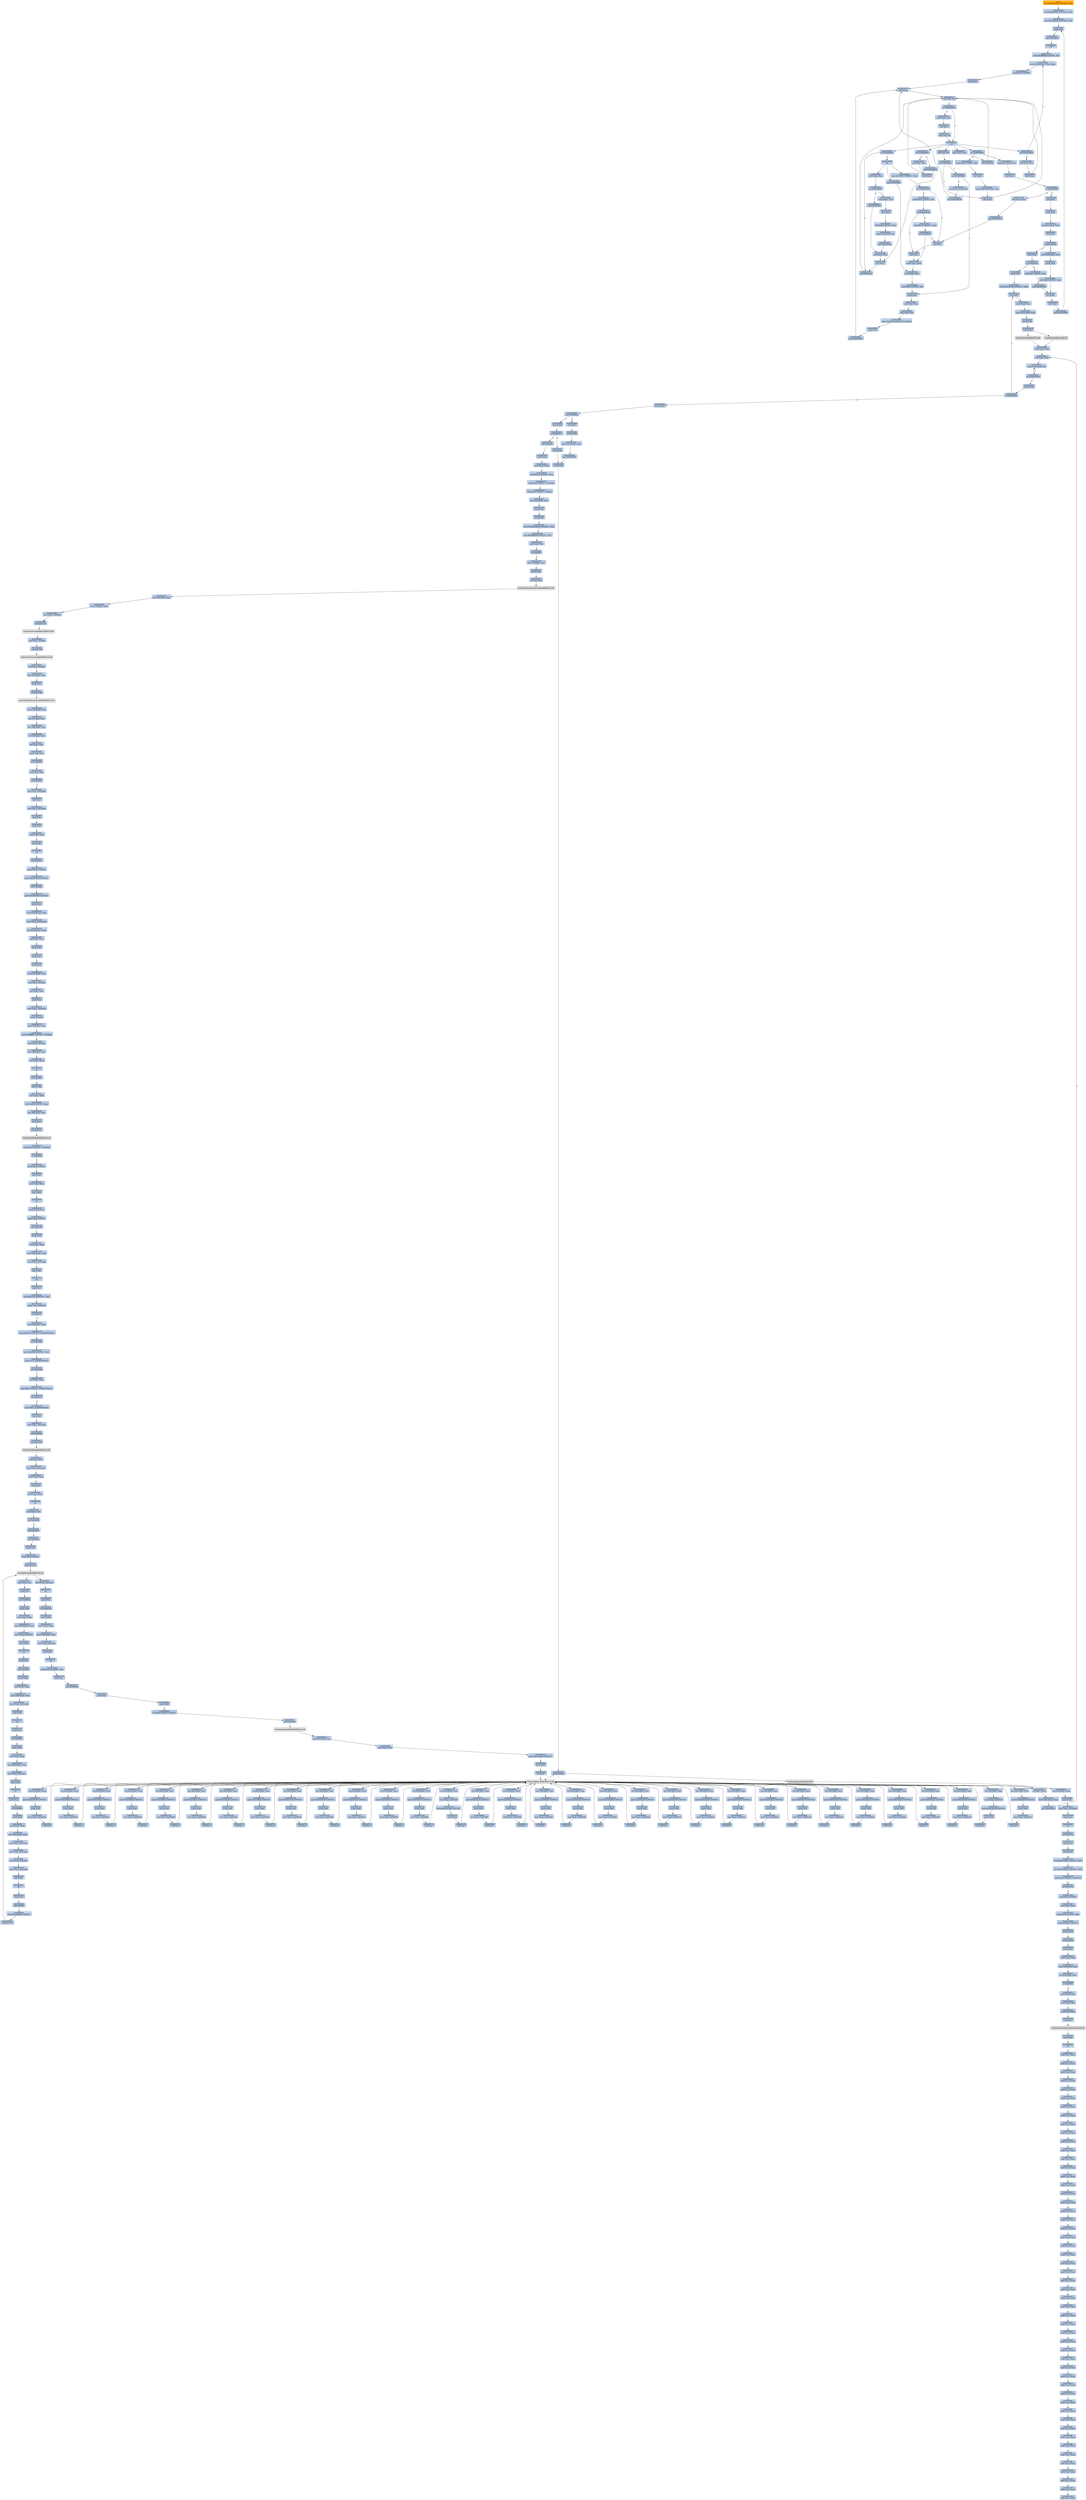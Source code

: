 digraph G {
node[shape=rectangle,style=filled,fillcolor=lightsteelblue,color=lightsteelblue]
bgcolor="transparent"
a0x00436000movl_0x4001d0UINT32_ebx[label="start\nmovl $0x4001d0<UINT32>, %ebx",fillcolor="orange",color="lightgrey"];
a0x00436005movl_0x401000UINT32_edi[label="0x00436005\nmovl $0x401000<UINT32>, %edi"];
a0x0043600amovl_0x4285e9UINT32_esi[label="0x0043600a\nmovl $0x4285e9<UINT32>, %esi"];
a0x0043600fpushl_ebx[label="0x0043600f\npushl %ebx"];
a0x00436010call_0x0043601f[label="0x00436010\ncall 0x0043601f"];
a0x0043601fcld_[label="0x0043601f\ncld "];
a0x00436020movb_0xffffff80UINT8_dl[label="0x00436020\nmovb $0xffffff80<UINT8>, %dl"];
a0x00436022movsb_ds_esi__es_edi_[label="0x00436022\nmovsb %ds:(%esi), %es:(%edi)"];
a0x00436023pushl_0x2UINT8[label="0x00436023\npushl $0x2<UINT8>"];
a0x00436025popl_ebx[label="0x00436025\npopl %ebx"];
a0x00436026call_esp_[label="0x00436026\ncall (%esp)"];
a0x00436015addb_dl_dl[label="0x00436015\naddb %dl, %dl"];
a0x00436017jne_0x0043601e[label="0x00436017\njne 0x0043601e"];
a0x00436019movb_esi__dl[label="0x00436019\nmovb (%esi), %dl"];
a0x0043601bincl_esi[label="0x0043601b\nincl %esi"];
a0x0043601cadcb_dl_dl[label="0x0043601c\nadcb %dl, %dl"];
a0x0043601eret[label="0x0043601e\nret"];
a0x00436029jae_0x00436022[label="0x00436029\njae 0x00436022"];
a0x0043602bxorl_ecx_ecx[label="0x0043602b\nxorl %ecx, %ecx"];
a0x0043602dcall_esp_[label="0x0043602d\ncall (%esp)"];
a0x00436030jae_0x0043604a[label="0x00436030\njae 0x0043604a"];
a0x00436032xorl_eax_eax[label="0x00436032\nxorl %eax, %eax"];
a0x00436034call_esp_[label="0x00436034\ncall (%esp)"];
a0x00436037jae_0x0043605a[label="0x00436037\njae 0x0043605a"];
a0x00436039movb_0x2UINT8_bl[label="0x00436039\nmovb $0x2<UINT8>, %bl"];
a0x0043603bincl_ecx[label="0x0043603b\nincl %ecx"];
a0x0043603cmovb_0x10UINT8_al[label="0x0043603c\nmovb $0x10<UINT8>, %al"];
a0x0043603ecall_esp_[label="0x0043603e\ncall (%esp)"];
a0x00436041adcb_al_al[label="0x00436041\nadcb %al, %al"];
a0x00436043jae_0x0043603e[label="0x00436043\njae 0x0043603e"];
a0x00436045jne_0x00436086[label="0x00436045\njne 0x00436086"];
a0x00436086pushl_esi[label="0x00436086\npushl %esi"];
a0x00436087movl_edi_esi[label="0x00436087\nmovl %edi, %esi"];
a0x00436089subl_eax_esi[label="0x00436089\nsubl %eax, %esi"];
a0x0043608brepz_movsb_ds_esi__es_edi_[label="0x0043608b\nrepz movsb %ds:(%esi), %es:(%edi)"];
a0x0043608dpopl_esi[label="0x0043608d\npopl %esi"];
a0x0043608ejmp_0x00436026[label="0x0043608e\njmp 0x00436026"];
a0x00436047stosb_al_es_edi_[label="0x00436047\nstosb %al, %es:(%edi)"];
a0x00436048jmp_0x00436026[label="0x00436048\njmp 0x00436026"];
a0x0043605alodsb_ds_esi__al[label="0x0043605a\nlodsb %ds:(%esi), %al"];
a0x0043605bshrl_eax[label="0x0043605b\nshrl %eax"];
a0x0043605dje_0x004360a0[label="0x0043605d\nje 0x004360a0"];
a0x0043605fadcl_ecx_ecx[label="0x0043605f\nadcl %ecx, %ecx"];
a0x00436061jmp_0x0043607f[label="0x00436061\njmp 0x0043607f"];
a0x0043607fincl_ecx[label="0x0043607f\nincl %ecx"];
a0x00436080incl_ecx[label="0x00436080\nincl %ecx"];
a0x00436081xchgl_eax_ebp[label="0x00436081\nxchgl %eax, %ebp"];
a0x00436082movl_ebp_eax[label="0x00436082\nmovl %ebp, %eax"];
a0x00436084movb_0x1UINT8_bl[label="0x00436084\nmovb $0x1<UINT8>, %bl"];
a0x0043604acall_0x00436092[label="0x0043604a\ncall 0x00436092"];
a0x00436092incl_ecx[label="0x00436092\nincl %ecx"];
a0x00436093call_0x4esp_[label="0x00436093\ncall 0x4(%esp)"];
a0x00436097adcl_ecx_ecx[label="0x00436097\nadcl %ecx, %ecx"];
a0x00436099call_0x4esp_[label="0x00436099\ncall 0x4(%esp)"];
a0x0043609djb_0x00436093[label="0x0043609d\njb 0x00436093"];
a0x0043609fret[label="0x0043609f\nret"];
a0x0043604fsubl_ebx_ecx[label="0x0043604f\nsubl %ebx, %ecx"];
a0x00436051jne_0x00436063[label="0x00436051\njne 0x00436063"];
a0x00436063xchgl_eax_ecx[label="0x00436063\nxchgl %eax, %ecx"];
a0x00436064decl_eax[label="0x00436064\ndecl %eax"];
a0x00436065shll_0x8UINT8_eax[label="0x00436065\nshll $0x8<UINT8>, %eax"];
a0x00436068lodsb_ds_esi__al[label="0x00436068\nlodsb %ds:(%esi), %al"];
a0x00436069call_0x00436090[label="0x00436069\ncall 0x00436090"];
a0x00436090xorl_ecx_ecx[label="0x00436090\nxorl %ecx, %ecx"];
a0x0043606ecmpl_0x7d00UINT32_eax[label="0x0043606e\ncmpl $0x7d00<UINT32>, %eax"];
a0x00436073jae_0x0043607f[label="0x00436073\njae 0x0043607f"];
a0x00436075cmpb_0x5UINT8_ah[label="0x00436075\ncmpb $0x5<UINT8>, %ah"];
a0x00436078jae_0x00436080[label="0x00436078\njae 0x00436080"];
a0x0043607acmpl_0x7fUINT8_eax[label="0x0043607a\ncmpl $0x7f<UINT8>, %eax"];
a0x0043607dja_0x00436081[label="0x0043607d\nja 0x00436081"];
a0x00436053call_0x00436090[label="0x00436053\ncall 0x00436090"];
a0x00436058jmp_0x00436082[label="0x00436058\njmp 0x00436082"];
a0x004360a0popl_edi[label="0x004360a0\npopl %edi"];
a0x004360a1popl_ebx[label="0x004360a1\npopl %ebx"];
a0x004360a2movzwl_ebx__edi[label="0x004360a2\nmovzwl (%ebx), %edi"];
a0x004360a5decl_edi[label="0x004360a5\ndecl %edi"];
a0x004360a6je_0x004360b0[label="0x004360a6\nje 0x004360b0"];
a0x004360a8decl_edi[label="0x004360a8\ndecl %edi"];
a0x004360a9je_0x004360be[label="0x004360a9\nje 0x004360be"];
a0x004360abshll_0xcUINT8_edi[label="0x004360ab\nshll $0xc<UINT8>, %edi"];
a0x004360aejmp_0x004360b7[label="0x004360ae\njmp 0x004360b7"];
a0x004360b7incl_ebx[label="0x004360b7\nincl %ebx"];
a0x004360b8incl_ebx[label="0x004360b8\nincl %ebx"];
a0x004360b9jmp_0x0043600f[label="0x004360b9\njmp 0x0043600f"];
a0x004360b0movl_0x2ebx__edi[label="0x004360b0\nmovl 0x2(%ebx), %edi"];
a0x004360b3pushl_edi[label="0x004360b3\npushl %edi"];
a0x004360b4addl_0x4UINT8_ebx[label="0x004360b4\naddl $0x4<UINT8>, %ebx"];
a0x004360bepopl_edi[label="0x004360be\npopl %edi"];
a0x004360bfmovl_0x436128UINT32_ebx[label="0x004360bf\nmovl $0x436128<UINT32>, %ebx"];
a0x004360c4incl_edi[label="0x004360c4\nincl %edi"];
a0x004360c5movl_edi__esi[label="0x004360c5\nmovl (%edi), %esi"];
a0x004360c7scasl_es_edi__eax[label="0x004360c7\nscasl %es:(%edi), %eax"];
a0x004360c8pushl_edi[label="0x004360c8\npushl %edi"];
a0x004360c9call_ebx_[label="0x004360c9\ncall (%ebx)"];
LoadLibraryA_kernel32_dll[label="LoadLibraryA@kernel32.dll",fillcolor="lightgrey",color="lightgrey"];
a0x004360cbxchgl_eax_ebp[label="0x004360cb\nxchgl %eax, %ebp"];
a0x004360ccxorl_eax_eax[label="0x004360cc\nxorl %eax, %eax"];
a0x004360cescasb_es_edi__al[label="0x004360ce\nscasb %es:(%edi), %al"];
a0x004360cfjne_0x004360ce[label="0x004360cf\njne 0x004360ce"];
a0x004360d1decb_edi_[label="0x004360d1\ndecb (%edi)"];
a0x004360d3je_0x004360c4[label="0x004360d3\nje 0x004360c4"];
a0x004360d5decb_edi_[label="0x004360d5\ndecb (%edi)"];
a0x004360d7jne_0x004360df[label="0x004360d7\njne 0x004360df"];
a0x004360d9incl_edi[label="0x004360d9\nincl %edi"];
a0x004360dapushl_edi_[label="0x004360da\npushl (%edi)"];
a0x004360dcscasl_es_edi__eax[label="0x004360dc\nscasl %es:(%edi), %eax"];
a0x004360ddjmp_0x004360e8[label="0x004360dd\njmp 0x004360e8"];
a0x004360e8pushl_ebp[label="0x004360e8\npushl %ebp"];
a0x004360e9call_0x4ebx_[label="0x004360e9\ncall 0x4(%ebx)"];
GetProcAddress_kernel32_dll[label="GetProcAddress@kernel32.dll",fillcolor="lightgrey",color="lightgrey"];
a0x004360ecorl_eax_esi_[label="0x004360ec\norl %eax, (%esi)"];
a0x004360eelodsl_ds_esi__eax[label="0x004360ee\nlodsl %ds:(%esi), %eax"];
a0x004360efjne_0x004360cc[label="0x004360ef\njne 0x004360cc"];
a0x004360dfdecb_edi_[label="0x004360df\ndecb (%edi)"];
a0x004360e1je_0x00404e14[label="0x004360e1\nje 0x00404e14"];
a0x004360e7pushl_edi[label="0x004360e7\npushl %edi"];
GetProcAddress_KERNEL32_dll[label="GetProcAddress@KERNEL32.dll",fillcolor="lightgrey",color="lightgrey"];
LoadLibraryA_KERNEL32_dll[label="LoadLibraryA@KERNEL32.dll",fillcolor="lightgrey",color="lightgrey"];
a0x00404e14call_0x40a823[label="0x00404e14\ncall 0x40a823"];
a0x0040a823pushl_ebp[label="0x0040a823\npushl %ebp"];
a0x0040a824movl_esp_ebp[label="0x0040a824\nmovl %esp, %ebp"];
a0x0040a826subl_0x14UINT8_esp[label="0x0040a826\nsubl $0x14<UINT8>, %esp"];
a0x0040a829andl_0x0UINT8__12ebp_[label="0x0040a829\nandl $0x0<UINT8>, -12(%ebp)"];
a0x0040a82dandl_0x0UINT8__8ebp_[label="0x0040a82d\nandl $0x0<UINT8>, -8(%ebp)"];
a0x0040a831movl_0x41d0d0_eax[label="0x0040a831\nmovl 0x41d0d0, %eax"];
a0x0040a836pushl_esi[label="0x0040a836\npushl %esi"];
a0x0040a837pushl_edi[label="0x0040a837\npushl %edi"];
a0x0040a838movl_0xbb40e64eUINT32_edi[label="0x0040a838\nmovl $0xbb40e64e<UINT32>, %edi"];
a0x0040a83dmovl_0xffff0000UINT32_esi[label="0x0040a83d\nmovl $0xffff0000<UINT32>, %esi"];
a0x0040a842cmpl_edi_eax[label="0x0040a842\ncmpl %edi, %eax"];
a0x0040a844je_0x40a853[label="0x0040a844\nje 0x40a853"];
a0x0040a853leal__12ebp__eax[label="0x0040a853\nleal -12(%ebp), %eax"];
a0x0040a856pushl_eax[label="0x0040a856\npushl %eax"];
a0x0040a857call_0x411088[label="0x0040a857\ncall 0x411088"];
GetSystemTimeAsFileTime_KERNEL32_dll[label="GetSystemTimeAsFileTime@KERNEL32.dll",fillcolor="lightgrey",color="lightgrey"];
a0x0040a85dmovl__8ebp__eax[label="0x0040a85d\nmovl -8(%ebp), %eax"];
a0x0040a860xorl__12ebp__eax[label="0x0040a860\nxorl -12(%ebp), %eax"];
a0x0040a863movl_eax__4ebp_[label="0x0040a863\nmovl %eax, -4(%ebp)"];
a0x0040a866call_0x411174[label="0x0040a866\ncall 0x411174"];
GetCurrentThreadId_KERNEL32_dll[label="GetCurrentThreadId@KERNEL32.dll",fillcolor="lightgrey",color="lightgrey"];
a0x0040a86cxorl_eax__4ebp_[label="0x0040a86c\nxorl %eax, -4(%ebp)"];
a0x0040a86fcall_0x4110f8[label="0x0040a86f\ncall 0x4110f8"];
GetCurrentProcessId_KERNEL32_dll[label="GetCurrentProcessId@KERNEL32.dll",fillcolor="lightgrey",color="lightgrey"];
a0x0040a875xorl_eax__4ebp_[label="0x0040a875\nxorl %eax, -4(%ebp)"];
a0x0040a878leal__20ebp__eax[label="0x0040a878\nleal -20(%ebp), %eax"];
a0x0040a87bpushl_eax[label="0x0040a87b\npushl %eax"];
a0x0040a87ccall_0x411090[label="0x0040a87c\ncall 0x411090"];
QueryPerformanceCounter_KERNEL32_dll[label="QueryPerformanceCounter@KERNEL32.dll",fillcolor="lightgrey",color="lightgrey"];
a0x0040a882movl__16ebp__ecx[label="0x0040a882\nmovl -16(%ebp), %ecx"];
a0x0040a885leal__4ebp__eax[label="0x0040a885\nleal -4(%ebp), %eax"];
a0x0040a888xorl__20ebp__ecx[label="0x0040a888\nxorl -20(%ebp), %ecx"];
a0x0040a88bxorl__4ebp__ecx[label="0x0040a88b\nxorl -4(%ebp), %ecx"];
a0x0040a88exorl_eax_ecx[label="0x0040a88e\nxorl %eax, %ecx"];
a0x0040a890cmpl_edi_ecx[label="0x0040a890\ncmpl %edi, %ecx"];
a0x0040a892jne_0x40a89b[label="0x0040a892\njne 0x40a89b"];
a0x0040a89btestl_ecx_esi[label="0x0040a89b\ntestl %ecx, %esi"];
a0x0040a89djne_0x40a8ab[label="0x0040a89d\njne 0x40a8ab"];
a0x0040a8abmovl_ecx_0x41d0d0[label="0x0040a8ab\nmovl %ecx, 0x41d0d0"];
a0x0040a8b1notl_ecx[label="0x0040a8b1\nnotl %ecx"];
a0x0040a8b3movl_ecx_0x41d0d4[label="0x0040a8b3\nmovl %ecx, 0x41d0d4"];
a0x0040a8b9popl_edi[label="0x0040a8b9\npopl %edi"];
a0x0040a8bapopl_esi[label="0x0040a8ba\npopl %esi"];
a0x0040a8bbmovl_ebp_esp[label="0x0040a8bb\nmovl %ebp, %esp"];
a0x0040a8bdpopl_ebp[label="0x0040a8bd\npopl %ebp"];
a0x0040a8beret[label="0x0040a8be\nret"];
a0x00404e19jmp_0x404e1e[label="0x00404e19\njmp 0x404e1e"];
a0x00404e1epushl_0x14UINT8[label="0x00404e1e\npushl $0x14<UINT8>"];
a0x00404e20pushl_0x41b918UINT32[label="0x00404e20\npushl $0x41b918<UINT32>"];
a0x00404e25call_0x408350[label="0x00404e25\ncall 0x408350"];
a0x00408350pushl_0x4083b0UINT32[label="0x00408350\npushl $0x4083b0<UINT32>"];
a0x00408355pushl_fs_0[label="0x00408355\npushl %fs:0"];
a0x0040835cmovl_0x10esp__eax[label="0x0040835c\nmovl 0x10(%esp), %eax"];
a0x00408360movl_ebp_0x10esp_[label="0x00408360\nmovl %ebp, 0x10(%esp)"];
a0x00408364leal_0x10esp__ebp[label="0x00408364\nleal 0x10(%esp), %ebp"];
a0x00408368subl_eax_esp[label="0x00408368\nsubl %eax, %esp"];
a0x0040836apushl_ebx[label="0x0040836a\npushl %ebx"];
a0x0040836bpushl_esi[label="0x0040836b\npushl %esi"];
a0x0040836cpushl_edi[label="0x0040836c\npushl %edi"];
a0x0040836dmovl_0x41d0d0_eax[label="0x0040836d\nmovl 0x41d0d0, %eax"];
a0x00408372xorl_eax__4ebp_[label="0x00408372\nxorl %eax, -4(%ebp)"];
a0x00408375xorl_ebp_eax[label="0x00408375\nxorl %ebp, %eax"];
a0x00408377pushl_eax[label="0x00408377\npushl %eax"];
a0x00408378movl_esp__24ebp_[label="0x00408378\nmovl %esp, -24(%ebp)"];
a0x0040837bpushl__8ebp_[label="0x0040837b\npushl -8(%ebp)"];
a0x0040837emovl__4ebp__eax[label="0x0040837e\nmovl -4(%ebp), %eax"];
a0x00408381movl_0xfffffffeUINT32__4ebp_[label="0x00408381\nmovl $0xfffffffe<UINT32>, -4(%ebp)"];
a0x00408388movl_eax__8ebp_[label="0x00408388\nmovl %eax, -8(%ebp)"];
a0x0040838bleal__16ebp__eax[label="0x0040838b\nleal -16(%ebp), %eax"];
a0x0040838emovl_eax_fs_0[label="0x0040838e\nmovl %eax, %fs:0"];
a0x00408394ret[label="0x00408394\nret"];
a0x00404e2acall_0x40962c[label="0x00404e2a\ncall 0x40962c"];
a0x0040962cpushl_ebp[label="0x0040962c\npushl %ebp"];
a0x0040962dmovl_esp_ebp[label="0x0040962d\nmovl %esp, %ebp"];
a0x0040962fsubl_0x44UINT8_esp[label="0x0040962f\nsubl $0x44<UINT8>, %esp"];
a0x00409632leal__68ebp__eax[label="0x00409632\nleal -68(%ebp), %eax"];
a0x00409635pushl_eax[label="0x00409635\npushl %eax"];
a0x00409636call_0x4110cc[label="0x00409636\ncall 0x4110cc"];
GetStartupInfoW_KERNEL32_dll[label="GetStartupInfoW@KERNEL32.dll",fillcolor="lightgrey",color="lightgrey"];
a0x0040963ctestb_0x1UINT8__24ebp_[label="0x0040963c\ntestb $0x1<UINT8>, -24(%ebp)"];
a0x00409640je_0x409648[label="0x00409640\nje 0x409648"];
a0x00409648pushl_0xaUINT8[label="0x00409648\npushl $0xa<UINT8>"];
a0x0040964apopl_eax[label="0x0040964a\npopl %eax"];
a0x0040964bmovl_ebp_esp[label="0x0040964b\nmovl %ebp, %esp"];
a0x0040964dpopl_ebp[label="0x0040964d\npopl %ebp"];
a0x0040964eret[label="0x0040964e\nret"];
a0x00404e2fmovzwl_ax_esi[label="0x00404e2f\nmovzwl %ax, %esi"];
a0x00404e32pushl_0x2UINT8[label="0x00404e32\npushl $0x2<UINT8>"];
a0x00404e34call_0x40a7d6[label="0x00404e34\ncall 0x40a7d6"];
a0x0040a7d6pushl_ebp[label="0x0040a7d6\npushl %ebp"];
a0x0040a7d7movl_esp_ebp[label="0x0040a7d7\nmovl %esp, %ebp"];
a0x0040a7d9movl_0x8ebp__eax[label="0x0040a7d9\nmovl 0x8(%ebp), %eax"];
a0x0040a7dcmovl_eax_0x41e8a0[label="0x0040a7dc\nmovl %eax, 0x41e8a0"];
a0x0040a7e1popl_ebp[label="0x0040a7e1\npopl %ebp"];
a0x0040a7e2ret[label="0x0040a7e2\nret"];
a0x00404e39popl_ecx[label="0x00404e39\npopl %ecx"];
a0x00404e3amovl_0x5a4dUINT32_eax[label="0x00404e3a\nmovl $0x5a4d<UINT32>, %eax"];
a0x00404e3fcmpw_ax_0x400000[label="0x00404e3f\ncmpw %ax, 0x400000"];
a0x00404e46je_0x404e4c[label="0x00404e46\nje 0x404e4c"];
a0x00404e4cmovl_0x40003c_eax[label="0x00404e4c\nmovl 0x40003c, %eax"];
a0x00404e51cmpl_0x4550UINT32_0x400000eax_[label="0x00404e51\ncmpl $0x4550<UINT32>, 0x400000(%eax)"];
a0x00404e5bjne_0x404e48[label="0x00404e5b\njne 0x404e48"];
a0x00404e5dmovl_0x10bUINT32_ecx[label="0x00404e5d\nmovl $0x10b<UINT32>, %ecx"];
a0x00404e62cmpw_cx_0x400018eax_[label="0x00404e62\ncmpw %cx, 0x400018(%eax)"];
a0x00404e69jne_0x404e48[label="0x00404e69\njne 0x404e48"];
a0x00404e6bxorl_ebx_ebx[label="0x00404e6b\nxorl %ebx, %ebx"];
a0x00404e6dcmpl_0xeUINT8_0x400074eax_[label="0x00404e6d\ncmpl $0xe<UINT8>, 0x400074(%eax)"];
a0x00404e74jbe_0x404e7f[label="0x00404e74\njbe 0x404e7f"];
a0x00404e76cmpl_ebx_0x4000e8eax_[label="0x00404e76\ncmpl %ebx, 0x4000e8(%eax)"];
a0x00404e7csetne_bl[label="0x00404e7c\nsetne %bl"];
a0x00404e7fmovl_ebx__28ebp_[label="0x00404e7f\nmovl %ebx, -28(%ebp)"];
a0x00404e82call_0x409bdc[label="0x00404e82\ncall 0x409bdc"];
a0x00409bdccall_0x4110a0[label="0x00409bdc\ncall 0x4110a0"];
GetProcessHeap_KERNEL32_dll[label="GetProcessHeap@KERNEL32.dll",fillcolor="lightgrey",color="lightgrey"];
a0x00409be2xorl_ecx_ecx[label="0x00409be2\nxorl %ecx, %ecx"];
a0x00409be4movl_eax_0x41eed8[label="0x00409be4\nmovl %eax, 0x41eed8"];
a0x00409be9testl_eax_eax[label="0x00409be9\ntestl %eax, %eax"];
a0x00409bebsetne_cl[label="0x00409beb\nsetne %cl"];
a0x00409beemovl_ecx_eax[label="0x00409bee\nmovl %ecx, %eax"];
a0x00409bf0ret[label="0x00409bf0\nret"];
a0x00404e87testl_eax_eax[label="0x00404e87\ntestl %eax, %eax"];
a0x00404e89jne_0x404e93[label="0x00404e89\njne 0x404e93"];
a0x00404e93call_0x40601c[label="0x00404e93\ncall 0x40601c"];
a0x0040601ccall_0x40423e[label="0x0040601c\ncall 0x40423e"];
a0x0040423epushl_esi[label="0x0040423e\npushl %esi"];
a0x0040423fpushl_0x0UINT8[label="0x0040423f\npushl $0x0<UINT8>"];
a0x00404241call_0x411134[label="0x00404241\ncall 0x411134"];
EncodePointer_KERNEL32_dll[label="EncodePointer@KERNEL32.dll",fillcolor="lightgrey",color="lightgrey"];
a0x00404247movl_eax_esi[label="0x00404247\nmovl %eax, %esi"];
a0x00404249pushl_esi[label="0x00404249\npushl %esi"];
a0x0040424acall_0x409bcf[label="0x0040424a\ncall 0x409bcf"];
a0x00409bcfpushl_ebp[label="0x00409bcf\npushl %ebp"];
a0x00409bd0movl_esp_ebp[label="0x00409bd0\nmovl %esp, %ebp"];
a0x00409bd2movl_0x8ebp__eax[label="0x00409bd2\nmovl 0x8(%ebp), %eax"];
a0x00409bd5movl_eax_0x41eed0[label="0x00409bd5\nmovl %eax, 0x41eed0"];
a0x00409bdapopl_ebp[label="0x00409bda\npopl %ebp"];
a0x00409bdbret[label="0x00409bdb\nret"];
a0x0040424fpushl_esi[label="0x0040424f\npushl %esi"];
a0x00404250call_0x406226[label="0x00404250\ncall 0x406226"];
a0x00406226pushl_ebp[label="0x00406226\npushl %ebp"];
a0x00406227movl_esp_ebp[label="0x00406227\nmovl %esp, %ebp"];
a0x00406229movl_0x8ebp__eax[label="0x00406229\nmovl 0x8(%ebp), %eax"];
a0x0040622cmovl_eax_0x41e308[label="0x0040622c\nmovl %eax, 0x41e308"];
a0x00406231popl_ebp[label="0x00406231\npopl %ebp"];
a0x00406232ret[label="0x00406232\nret"];
a0x00404255pushl_esi[label="0x00404255\npushl %esi"];
a0x00404256call_0x409fd5[label="0x00404256\ncall 0x409fd5"];
a0x00409fd5pushl_ebp[label="0x00409fd5\npushl %ebp"];
a0x00409fd6movl_esp_ebp[label="0x00409fd6\nmovl %esp, %ebp"];
a0x00409fd8movl_0x8ebp__eax[label="0x00409fd8\nmovl 0x8(%ebp), %eax"];
a0x00409fdbmovl_eax_0x41eee0[label="0x00409fdb\nmovl %eax, 0x41eee0"];
a0x00409fe0popl_ebp[label="0x00409fe0\npopl %ebp"];
a0x00409fe1ret[label="0x00409fe1\nret"];
a0x0040425bpushl_esi[label="0x0040425b\npushl %esi"];
a0x0040425ccall_0x409fef[label="0x0040425c\ncall 0x409fef"];
a0x00409fefpushl_ebp[label="0x00409fef\npushl %ebp"];
a0x00409ff0movl_esp_ebp[label="0x00409ff0\nmovl %esp, %ebp"];
a0x00409ff2movl_0x8ebp__eax[label="0x00409ff2\nmovl 0x8(%ebp), %eax"];
a0x00409ff5movl_eax_0x41eee4[label="0x00409ff5\nmovl %eax, 0x41eee4"];
a0x00409ffamovl_eax_0x41eee8[label="0x00409ffa\nmovl %eax, 0x41eee8"];
a0x00409fffmovl_eax_0x41eeec[label="0x00409fff\nmovl %eax, 0x41eeec"];
a0x0040a004movl_eax_0x41eef0[label="0x0040a004\nmovl %eax, 0x41eef0"];
a0x0040a009popl_ebp[label="0x0040a009\npopl %ebp"];
a0x0040a00aret[label="0x0040a00a\nret"];
a0x00404261pushl_esi[label="0x00404261\npushl %esi"];
a0x00404262call_0x409fc4[label="0x00404262\ncall 0x409fc4"];
a0x00409fc4pushl_0x409f90UINT32[label="0x00409fc4\npushl $0x409f90<UINT32>"];
a0x00409fc9call_0x411134[label="0x00409fc9\ncall 0x411134"];
a0x00409fcfmovl_eax_0x41eedc[label="0x00409fcf\nmovl %eax, 0x41eedc"];
a0x00409fd4ret[label="0x00409fd4\nret"];
a0x00404267pushl_esi[label="0x00404267\npushl %esi"];
a0x00404268call_0x40a200[label="0x00404268\ncall 0x40a200"];
a0x0040a200pushl_ebp[label="0x0040a200\npushl %ebp"];
a0x0040a201movl_esp_ebp[label="0x0040a201\nmovl %esp, %ebp"];
a0x0040a203movl_0x8ebp__eax[label="0x0040a203\nmovl 0x8(%ebp), %eax"];
a0x0040a206movl_eax_0x41eef8[label="0x0040a206\nmovl %eax, 0x41eef8"];
a0x0040a20bpopl_ebp[label="0x0040a20b\npopl %ebp"];
a0x0040a20cret[label="0x0040a20c\nret"];
a0x0040426daddl_0x18UINT8_esp[label="0x0040426d\naddl $0x18<UINT8>, %esp"];
a0x00404270popl_esi[label="0x00404270\npopl %esi"];
a0x00404271jmp_0x4096bd[label="0x00404271\njmp 0x4096bd"];
a0x004096bdpushl_esi[label="0x004096bd\npushl %esi"];
a0x004096bepushl_edi[label="0x004096be\npushl %edi"];
a0x004096bfpushl_0x418044UINT32[label="0x004096bf\npushl $0x418044<UINT32>"];
a0x004096c4call_0x4110a4[label="0x004096c4\ncall 0x4110a4"];
GetModuleHandleW_KERNEL32_dll[label="GetModuleHandleW@KERNEL32.dll",fillcolor="lightgrey",color="lightgrey"];
a0x004096camovl_0x4110e0_esi[label="0x004096ca\nmovl 0x4110e0, %esi"];
a0x004096d0movl_eax_edi[label="0x004096d0\nmovl %eax, %edi"];
a0x004096d2pushl_0x418060UINT32[label="0x004096d2\npushl $0x418060<UINT32>"];
a0x004096d7pushl_edi[label="0x004096d7\npushl %edi"];
a0x004096d8call_esi[label="0x004096d8\ncall %esi"];
a0x004096daxorl_0x41d0d0_eax[label="0x004096da\nxorl 0x41d0d0, %eax"];
a0x004096e0pushl_0x41806cUINT32[label="0x004096e0\npushl $0x41806c<UINT32>"];
a0x004096e5pushl_edi[label="0x004096e5\npushl %edi"];
a0x004096e6movl_eax_0x425dc0[label="0x004096e6\nmovl %eax, 0x425dc0"];
a0x004096ebcall_esi[label="0x004096eb\ncall %esi"];
a0x004096edxorl_0x41d0d0_eax[label="0x004096ed\nxorl 0x41d0d0, %eax"];
a0x004096f3pushl_0x418074UINT32[label="0x004096f3\npushl $0x418074<UINT32>"];
a0x004096f8pushl_edi[label="0x004096f8\npushl %edi"];
a0x004096f9movl_eax_0x425dc4[label="0x004096f9\nmovl %eax, 0x425dc4"];
a0x004096fecall_esi[label="0x004096fe\ncall %esi"];
a0x00409700xorl_0x41d0d0_eax[label="0x00409700\nxorl 0x41d0d0, %eax"];
a0x00409706pushl_0x418080UINT32[label="0x00409706\npushl $0x418080<UINT32>"];
a0x0040970bpushl_edi[label="0x0040970b\npushl %edi"];
a0x0040970cmovl_eax_0x425dc8[label="0x0040970c\nmovl %eax, 0x425dc8"];
a0x00409711call_esi[label="0x00409711\ncall %esi"];
a0x00409713xorl_0x41d0d0_eax[label="0x00409713\nxorl 0x41d0d0, %eax"];
a0x00409719pushl_0x41808cUINT32[label="0x00409719\npushl $0x41808c<UINT32>"];
a0x0040971epushl_edi[label="0x0040971e\npushl %edi"];
a0x0040971fmovl_eax_0x425dcc[label="0x0040971f\nmovl %eax, 0x425dcc"];
a0x00409724call_esi[label="0x00409724\ncall %esi"];
a0x00409726xorl_0x41d0d0_eax[label="0x00409726\nxorl 0x41d0d0, %eax"];
a0x0040972cpushl_0x4180a8UINT32[label="0x0040972c\npushl $0x4180a8<UINT32>"];
a0x00409731pushl_edi[label="0x00409731\npushl %edi"];
a0x00409732movl_eax_0x425dd0[label="0x00409732\nmovl %eax, 0x425dd0"];
a0x00409737call_esi[label="0x00409737\ncall %esi"];
a0x00409739xorl_0x41d0d0_eax[label="0x00409739\nxorl 0x41d0d0, %eax"];
a0x0040973fpushl_0x4180b8UINT32[label="0x0040973f\npushl $0x4180b8<UINT32>"];
a0x00409744pushl_edi[label="0x00409744\npushl %edi"];
a0x00409745movl_eax_0x425dd4[label="0x00409745\nmovl %eax, 0x425dd4"];
a0x0040974acall_esi[label="0x0040974a\ncall %esi"];
a0x0040974cxorl_0x41d0d0_eax[label="0x0040974c\nxorl 0x41d0d0, %eax"];
a0x00409752pushl_0x4180ccUINT32[label="0x00409752\npushl $0x4180cc<UINT32>"];
a0x00409757pushl_edi[label="0x00409757\npushl %edi"];
a0x00409758movl_eax_0x425dd8[label="0x00409758\nmovl %eax, 0x425dd8"];
a0x0040975dcall_esi[label="0x0040975d\ncall %esi"];
a0x0040975fxorl_0x41d0d0_eax[label="0x0040975f\nxorl 0x41d0d0, %eax"];
a0x00409765pushl_0x4180e4UINT32[label="0x00409765\npushl $0x4180e4<UINT32>"];
a0x0040976apushl_edi[label="0x0040976a\npushl %edi"];
a0x0040976bmovl_eax_0x425ddc[label="0x0040976b\nmovl %eax, 0x425ddc"];
a0x00409770call_esi[label="0x00409770\ncall %esi"];
a0x00409772xorl_0x41d0d0_eax[label="0x00409772\nxorl 0x41d0d0, %eax"];
a0x00409778pushl_0x4180fcUINT32[label="0x00409778\npushl $0x4180fc<UINT32>"];
a0x0040977dpushl_edi[label="0x0040977d\npushl %edi"];
a0x0040977emovl_eax_0x425de0[label="0x0040977e\nmovl %eax, 0x425de0"];
a0x00409783call_esi[label="0x00409783\ncall %esi"];
a0x00409785xorl_0x41d0d0_eax[label="0x00409785\nxorl 0x41d0d0, %eax"];
a0x0040978bpushl_0x418110UINT32[label="0x0040978b\npushl $0x418110<UINT32>"];
a0x00409790pushl_edi[label="0x00409790\npushl %edi"];
a0x00409791movl_eax_0x425de4[label="0x00409791\nmovl %eax, 0x425de4"];
a0x00409796call_esi[label="0x00409796\ncall %esi"];
a0x00409798xorl_0x41d0d0_eax[label="0x00409798\nxorl 0x41d0d0, %eax"];
a0x0040979epushl_0x418130UINT32[label="0x0040979e\npushl $0x418130<UINT32>"];
a0x004097a3pushl_edi[label="0x004097a3\npushl %edi"];
a0x004097a4movl_eax_0x425de8[label="0x004097a4\nmovl %eax, 0x425de8"];
a0x004097a9call_esi[label="0x004097a9\ncall %esi"];
a0x004097abxorl_0x41d0d0_eax[label="0x004097ab\nxorl 0x41d0d0, %eax"];
a0x004097b1pushl_0x418148UINT32[label="0x004097b1\npushl $0x418148<UINT32>"];
a0x004097b6pushl_edi[label="0x004097b6\npushl %edi"];
a0x004097b7movl_eax_0x425dec[label="0x004097b7\nmovl %eax, 0x425dec"];
a0x004097bccall_esi[label="0x004097bc\ncall %esi"];
a0x004097bexorl_0x41d0d0_eax[label="0x004097be\nxorl 0x41d0d0, %eax"];
a0x004097c4pushl_0x418160UINT32[label="0x004097c4\npushl $0x418160<UINT32>"];
a0x004097c9pushl_edi[label="0x004097c9\npushl %edi"];
a0x004097camovl_eax_0x425df0[label="0x004097ca\nmovl %eax, 0x425df0"];
a0x004097cfcall_esi[label="0x004097cf\ncall %esi"];
a0x004097d1xorl_0x41d0d0_eax[label="0x004097d1\nxorl 0x41d0d0, %eax"];
a0x004097d7pushl_0x418174UINT32[label="0x004097d7\npushl $0x418174<UINT32>"];
a0x004097dcpushl_edi[label="0x004097dc\npushl %edi"];
a0x004097ddmovl_eax_0x425df4[label="0x004097dd\nmovl %eax, 0x425df4"];
a0x004097e2call_esi[label="0x004097e2\ncall %esi"];
a0x004097e4xorl_0x41d0d0_eax[label="0x004097e4\nxorl 0x41d0d0, %eax"];
a0x004097eamovl_eax_0x425df8[label="0x004097ea\nmovl %eax, 0x425df8"];
a0x004097efpushl_0x418188UINT32[label="0x004097ef\npushl $0x418188<UINT32>"];
a0x004097f4pushl_edi[label="0x004097f4\npushl %edi"];
a0x004097f5call_esi[label="0x004097f5\ncall %esi"];
a0x004097f7xorl_0x41d0d0_eax[label="0x004097f7\nxorl 0x41d0d0, %eax"];
a0x004097fdpushl_0x4181a4UINT32[label="0x004097fd\npushl $0x4181a4<UINT32>"];
a0x00409802pushl_edi[label="0x00409802\npushl %edi"];
a0x00409803movl_eax_0x425dfc[label="0x00409803\nmovl %eax, 0x425dfc"];
a0x00409808call_esi[label="0x00409808\ncall %esi"];
a0x0040980axorl_0x41d0d0_eax[label="0x0040980a\nxorl 0x41d0d0, %eax"];
a0x00409810pushl_0x4181c4UINT32[label="0x00409810\npushl $0x4181c4<UINT32>"];
a0x00409815pushl_edi[label="0x00409815\npushl %edi"];
a0x00409816movl_eax_0x425e00[label="0x00409816\nmovl %eax, 0x425e00"];
a0x0040981bcall_esi[label="0x0040981b\ncall %esi"];
a0x0040981dxorl_0x41d0d0_eax[label="0x0040981d\nxorl 0x41d0d0, %eax"];
a0x00409823pushl_0x4181e0UINT32[label="0x00409823\npushl $0x4181e0<UINT32>"];
a0x00409828pushl_edi[label="0x00409828\npushl %edi"];
a0x00409829movl_eax_0x425e04[label="0x00409829\nmovl %eax, 0x425e04"];
a0x0040982ecall_esi[label="0x0040982e\ncall %esi"];
a0x00409830xorl_0x41d0d0_eax[label="0x00409830\nxorl 0x41d0d0, %eax"];
a0x00409836pushl_0x418200UINT32[label="0x00409836\npushl $0x418200<UINT32>"];
a0x0040983bpushl_edi[label="0x0040983b\npushl %edi"];
a0x0040983cmovl_eax_0x425e08[label="0x0040983c\nmovl %eax, 0x425e08"];
a0x00409841call_esi[label="0x00409841\ncall %esi"];
a0x00409843xorl_0x41d0d0_eax[label="0x00409843\nxorl 0x41d0d0, %eax"];
a0x00409849pushl_0x418214UINT32[label="0x00409849\npushl $0x418214<UINT32>"];
a0x0040984epushl_edi[label="0x0040984e\npushl %edi"];
a0x0040984fmovl_eax_0x425e0c[label="0x0040984f\nmovl %eax, 0x425e0c"];
a0x00409854call_esi[label="0x00409854\ncall %esi"];
a0x00409856xorl_0x41d0d0_eax[label="0x00409856\nxorl 0x41d0d0, %eax"];
a0x0040985cpushl_0x418230UINT32[label="0x0040985c\npushl $0x418230<UINT32>"];
a0x00409861pushl_edi[label="0x00409861\npushl %edi"];
a0x00409862movl_eax_0x425e10[label="0x00409862\nmovl %eax, 0x425e10"];
a0x00409867call_esi[label="0x00409867\ncall %esi"];
a0x00409869xorl_0x41d0d0_eax[label="0x00409869\nxorl 0x41d0d0, %eax"];
a0x0040986fpushl_0x418244UINT32[label="0x0040986f\npushl $0x418244<UINT32>"];
a0x00409874pushl_edi[label="0x00409874\npushl %edi"];
a0x00409875movl_eax_0x425e18[label="0x00409875\nmovl %eax, 0x425e18"];
a0x0040987acall_esi[label="0x0040987a\ncall %esi"];
a0x0040987cxorl_0x41d0d0_eax[label="0x0040987c\nxorl 0x41d0d0, %eax"];
a0x00409882pushl_0x418254UINT32[label="0x00409882\npushl $0x418254<UINT32>"];
a0x00409887pushl_edi[label="0x00409887\npushl %edi"];
a0x00409888movl_eax_0x425e14[label="0x00409888\nmovl %eax, 0x425e14"];
a0x0040988dcall_esi[label="0x0040988d\ncall %esi"];
a0x0040988fxorl_0x41d0d0_eax[label="0x0040988f\nxorl 0x41d0d0, %eax"];
a0x00409895pushl_0x418264UINT32[label="0x00409895\npushl $0x418264<UINT32>"];
a0x0040989apushl_edi[label="0x0040989a\npushl %edi"];
a0x0040989bmovl_eax_0x425e1c[label="0x0040989b\nmovl %eax, 0x425e1c"];
a0x004098a0call_esi[label="0x004098a0\ncall %esi"];
a0x004098a2xorl_0x41d0d0_eax[label="0x004098a2\nxorl 0x41d0d0, %eax"];
a0x004098a8pushl_0x418274UINT32[label="0x004098a8\npushl $0x418274<UINT32>"];
a0x004098adpushl_edi[label="0x004098ad\npushl %edi"];
a0x004098aemovl_eax_0x425e20[label="0x004098ae\nmovl %eax, 0x425e20"];
a0x004098b3call_esi[label="0x004098b3\ncall %esi"];
a0x004098b5xorl_0x41d0d0_eax[label="0x004098b5\nxorl 0x41d0d0, %eax"];
a0x004098bbpushl_0x418284UINT32[label="0x004098bb\npushl $0x418284<UINT32>"];
a0x004098c0pushl_edi[label="0x004098c0\npushl %edi"];
a0x004098c1movl_eax_0x425e24[label="0x004098c1\nmovl %eax, 0x425e24"];
a0x004098c6call_esi[label="0x004098c6\ncall %esi"];
a0x004098c8xorl_0x41d0d0_eax[label="0x004098c8\nxorl 0x41d0d0, %eax"];
a0x004098cepushl_0x4182a0UINT32[label="0x004098ce\npushl $0x4182a0<UINT32>"];
a0x004098d3pushl_edi[label="0x004098d3\npushl %edi"];
a0x004098d4movl_eax_0x425e28[label="0x004098d4\nmovl %eax, 0x425e28"];
a0x004098d9call_esi[label="0x004098d9\ncall %esi"];
a0x004098dbxorl_0x41d0d0_eax[label="0x004098db\nxorl 0x41d0d0, %eax"];
a0x004098e1pushl_0x4182b4UINT32[label="0x004098e1\npushl $0x4182b4<UINT32>"];
a0x004098e6pushl_edi[label="0x004098e6\npushl %edi"];
a0x004098e7movl_eax_0x425e2c[label="0x004098e7\nmovl %eax, 0x425e2c"];
a0x004098eccall_esi[label="0x004098ec\ncall %esi"];
a0x004098eexorl_0x41d0d0_eax[label="0x004098ee\nxorl 0x41d0d0, %eax"];
a0x004098f4pushl_0x4182c4UINT32[label="0x004098f4\npushl $0x4182c4<UINT32>"];
a0x004098f9pushl_edi[label="0x004098f9\npushl %edi"];
a0x004098famovl_eax_0x425e30[label="0x004098fa\nmovl %eax, 0x425e30"];
a0x004098ffcall_esi[label="0x004098ff\ncall %esi"];
a0x00409901xorl_0x41d0d0_eax[label="0x00409901\nxorl 0x41d0d0, %eax"];
a0x00409907pushl_0x4182d8UINT32[label="0x00409907\npushl $0x4182d8<UINT32>"];
a0x0040990cpushl_edi[label="0x0040990c\npushl %edi"];
a0x0040990dmovl_eax_0x425e34[label="0x0040990d\nmovl %eax, 0x425e34"];
a0x00409912call_esi[label="0x00409912\ncall %esi"];
a0x00409914xorl_0x41d0d0_eax[label="0x00409914\nxorl 0x41d0d0, %eax"];
a0x0040991amovl_eax_0x425e38[label="0x0040991a\nmovl %eax, 0x425e38"];
a0x0040991fpushl_0x4182e8UINT32[label="0x0040991f\npushl $0x4182e8<UINT32>"];
a0x00409924pushl_edi[label="0x00409924\npushl %edi"];
a0x00409925call_esi[label="0x00409925\ncall %esi"];
a0x00409927xorl_0x41d0d0_eax[label="0x00409927\nxorl 0x41d0d0, %eax"];
a0x0040992dpushl_0x418308UINT32[label="0x0040992d\npushl $0x418308<UINT32>"];
a0x00409932pushl_edi[label="0x00409932\npushl %edi"];
a0x00409933movl_eax_0x425e3c[label="0x00409933\nmovl %eax, 0x425e3c"];
a0x00409938call_esi[label="0x00409938\ncall %esi"];
a0x0040993axorl_0x41d0d0_eax[label="0x0040993a\nxorl 0x41d0d0, %eax"];
a0x00409940popl_edi[label="0x00409940\npopl %edi"];
a0x00409941movl_eax_0x425e40[label="0x00409941\nmovl %eax, 0x425e40"];
a0x00409946popl_esi[label="0x00409946\npopl %esi"];
a0x00409947ret[label="0x00409947\nret"];
a0x00406021call_0x4077ec[label="0x00406021\ncall 0x4077ec"];
a0x004077ecpushl_esi[label="0x004077ec\npushl %esi"];
a0x004077edpushl_edi[label="0x004077ed\npushl %edi"];
a0x004077eemovl_0x41dc40UINT32_esi[label="0x004077ee\nmovl $0x41dc40<UINT32>, %esi"];
a0x004077f3movl_0x41e638UINT32_edi[label="0x004077f3\nmovl $0x41e638<UINT32>, %edi"];
a0x004077f8cmpl_0x1UINT8_0x4esi_[label="0x004077f8\ncmpl $0x1<UINT8>, 0x4(%esi)"];
a0x004077fcjne_0x407814[label="0x004077fc\njne 0x407814"];
a0x004077fepushl_0x0UINT8[label="0x004077fe\npushl $0x0<UINT8>"];
a0x00407800movl_edi_esi_[label="0x00407800\nmovl %edi, (%esi)"];
a0x00407802addl_0x18UINT8_edi[label="0x00407802\naddl $0x18<UINT8>, %edi"];
a0x00407805pushl_0xfa0UINT32[label="0x00407805\npushl $0xfa0<UINT32>"];
a0x0040780apushl_esi_[label="0x0040780a\npushl (%esi)"];
a0x0040780ccall_0x40964f[label="0x0040780c\ncall 0x40964f"];
a0x0040964fpushl_ebp[label="0x0040964f\npushl %ebp"];
a0x00409650movl_esp_ebp[label="0x00409650\nmovl %esp, %ebp"];
a0x00409652movl_0x425dd0_eax[label="0x00409652\nmovl 0x425dd0, %eax"];
a0x00409657xorl_0x41d0d0_eax[label="0x00409657\nxorl 0x41d0d0, %eax"];
a0x0040965dje_0x40966c[label="0x0040965d\nje 0x40966c"];
a0x0040965fpushl_0x10ebp_[label="0x0040965f\npushl 0x10(%ebp)"];
a0x00409662pushl_0xcebp_[label="0x00409662\npushl 0xc(%ebp)"];
a0x00409665pushl_0x8ebp_[label="0x00409665\npushl 0x8(%ebp)"];
a0x00409668call_eax[label="0x00409668\ncall %eax"];
InitializeCriticalSectionEx_kernel32_dll[label="InitializeCriticalSectionEx@kernel32.dll",fillcolor="lightgrey",color="lightgrey"];
a0x0040966apopl_ebp[label="0x0040966a\npopl %ebp"];
a0x0040966bret[label="0x0040966b\nret"];
a0x00000fa0addb_al_eax_[label="0x00000fa0\naddb %al, (%eax)"];
a0x00000fa2addb_al_eax_[label="0x00000fa2\naddb %al, (%eax)"];
a0x00000fa4addb_al_eax_[label="0x00000fa4\naddb %al, (%eax)"];
a0x00000fa6addb_al_eax_[label="0x00000fa6\naddb %al, (%eax)"];
a0x00000fa8addb_al_eax_[label="0x00000fa8\naddb %al, (%eax)"];
a0x00000faaaddb_al_eax_[label="0x00000faa\naddb %al, (%eax)"];
a0x00000facaddb_al_eax_[label="0x00000fac\naddb %al, (%eax)"];
a0x00000faeaddb_al_eax_[label="0x00000fae\naddb %al, (%eax)"];
a0x00000fb0addb_al_eax_[label="0x00000fb0\naddb %al, (%eax)"];
a0x00000fb2addb_al_eax_[label="0x00000fb2\naddb %al, (%eax)"];
a0x00000fb4addb_al_eax_[label="0x00000fb4\naddb %al, (%eax)"];
a0x00000fb6addb_al_eax_[label="0x00000fb6\naddb %al, (%eax)"];
a0x00000fb8addb_al_eax_[label="0x00000fb8\naddb %al, (%eax)"];
a0x00000fbaaddb_al_eax_[label="0x00000fba\naddb %al, (%eax)"];
a0x00000fbcaddb_al_eax_[label="0x00000fbc\naddb %al, (%eax)"];
a0x00000fbeaddb_al_eax_[label="0x00000fbe\naddb %al, (%eax)"];
a0x00000fc0addb_al_eax_[label="0x00000fc0\naddb %al, (%eax)"];
a0x00000fc2addb_al_eax_[label="0x00000fc2\naddb %al, (%eax)"];
a0x00000fc4addb_al_eax_[label="0x00000fc4\naddb %al, (%eax)"];
a0x00000fc6addb_al_eax_[label="0x00000fc6\naddb %al, (%eax)"];
a0x00000fc8addb_al_eax_[label="0x00000fc8\naddb %al, (%eax)"];
a0x00000fcaaddb_al_eax_[label="0x00000fca\naddb %al, (%eax)"];
a0x00000fccaddb_al_eax_[label="0x00000fcc\naddb %al, (%eax)"];
a0x00000fceaddb_al_eax_[label="0x00000fce\naddb %al, (%eax)"];
a0x00000fd0addb_al_eax_[label="0x00000fd0\naddb %al, (%eax)"];
a0x00000fd2addb_al_eax_[label="0x00000fd2\naddb %al, (%eax)"];
a0x00000fd4addb_al_eax_[label="0x00000fd4\naddb %al, (%eax)"];
a0x00000fd6addb_al_eax_[label="0x00000fd6\naddb %al, (%eax)"];
a0x00000fd8addb_al_eax_[label="0x00000fd8\naddb %al, (%eax)"];
a0x00000fdaaddb_al_eax_[label="0x00000fda\naddb %al, (%eax)"];
a0x00000fdcaddb_al_eax_[label="0x00000fdc\naddb %al, (%eax)"];
a0x00000fdeaddb_al_eax_[label="0x00000fde\naddb %al, (%eax)"];
a0x00000fe0addb_al_eax_[label="0x00000fe0\naddb %al, (%eax)"];
a0x00000fe2addb_al_eax_[label="0x00000fe2\naddb %al, (%eax)"];
a0x00000fe4addb_al_eax_[label="0x00000fe4\naddb %al, (%eax)"];
a0x00000fe6addb_al_eax_[label="0x00000fe6\naddb %al, (%eax)"];
a0x00000fe8addb_al_eax_[label="0x00000fe8\naddb %al, (%eax)"];
a0x00000feaaddb_al_eax_[label="0x00000fea\naddb %al, (%eax)"];
a0x00000fecaddb_al_eax_[label="0x00000fec\naddb %al, (%eax)"];
a0x00000feeaddb_al_eax_[label="0x00000fee\naddb %al, (%eax)"];
a0x00000ff0addb_al_eax_[label="0x00000ff0\naddb %al, (%eax)"];
a0x00000ff2addb_al_eax_[label="0x00000ff2\naddb %al, (%eax)"];
a0x00000ff4addb_al_eax_[label="0x00000ff4\naddb %al, (%eax)"];
a0x00000ff6addb_al_eax_[label="0x00000ff6\naddb %al, (%eax)"];
a0x00000ff8addb_al_eax_[label="0x00000ff8\naddb %al, (%eax)"];
a0x00000ffaaddb_al_eax_[label="0x00000ffa\naddb %al, (%eax)"];
a0x00000ffcaddb_al_eax_[label="0x00000ffc\naddb %al, (%eax)"];
a0x00000ffeaddb_al_eax_[label="0x00000ffe\naddb %al, (%eax)"];
a0x00001000addb_al_eax_[label="0x00001000\naddb %al, (%eax)"];
a0x00001002addb_al_eax_[label="0x00001002\naddb %al, (%eax)"];
a0x00001004addb_al_eax_[label="0x00001004\naddb %al, (%eax)"];
a0x00001006addb_al_eax_[label="0x00001006\naddb %al, (%eax)"];
a0x00436000movl_0x4001d0UINT32_ebx -> a0x00436005movl_0x401000UINT32_edi [color="#000000"];
a0x00436005movl_0x401000UINT32_edi -> a0x0043600amovl_0x4285e9UINT32_esi [color="#000000"];
a0x0043600amovl_0x4285e9UINT32_esi -> a0x0043600fpushl_ebx [color="#000000"];
a0x0043600fpushl_ebx -> a0x00436010call_0x0043601f [color="#000000"];
a0x00436010call_0x0043601f -> a0x0043601fcld_ [color="#000000"];
a0x0043601fcld_ -> a0x00436020movb_0xffffff80UINT8_dl [color="#000000"];
a0x00436020movb_0xffffff80UINT8_dl -> a0x00436022movsb_ds_esi__es_edi_ [color="#000000"];
a0x00436022movsb_ds_esi__es_edi_ -> a0x00436023pushl_0x2UINT8 [color="#000000"];
a0x00436023pushl_0x2UINT8 -> a0x00436025popl_ebx [color="#000000"];
a0x00436025popl_ebx -> a0x00436026call_esp_ [color="#000000"];
a0x00436026call_esp_ -> a0x00436015addb_dl_dl [color="#000000"];
a0x00436015addb_dl_dl -> a0x00436017jne_0x0043601e [color="#000000"];
a0x00436017jne_0x0043601e -> a0x00436019movb_esi__dl [color="#000000",label="F"];
a0x00436019movb_esi__dl -> a0x0043601bincl_esi [color="#000000"];
a0x0043601bincl_esi -> a0x0043601cadcb_dl_dl [color="#000000"];
a0x0043601cadcb_dl_dl -> a0x0043601eret [color="#000000"];
a0x0043601eret -> a0x00436029jae_0x00436022 [color="#000000"];
a0x00436029jae_0x00436022 -> a0x00436022movsb_ds_esi__es_edi_ [color="#000000",label="T"];
a0x00436017jne_0x0043601e -> a0x0043601eret [color="#000000",label="T"];
a0x00436029jae_0x00436022 -> a0x0043602bxorl_ecx_ecx [color="#000000",label="F"];
a0x0043602bxorl_ecx_ecx -> a0x0043602dcall_esp_ [color="#000000"];
a0x0043602dcall_esp_ -> a0x00436015addb_dl_dl [color="#000000"];
a0x0043601eret -> a0x00436030jae_0x0043604a [color="#000000"];
a0x00436030jae_0x0043604a -> a0x00436032xorl_eax_eax [color="#000000",label="F"];
a0x00436032xorl_eax_eax -> a0x00436034call_esp_ [color="#000000"];
a0x00436034call_esp_ -> a0x00436015addb_dl_dl [color="#000000"];
a0x0043601eret -> a0x00436037jae_0x0043605a [color="#000000"];
a0x00436037jae_0x0043605a -> a0x00436039movb_0x2UINT8_bl [color="#000000",label="F"];
a0x00436039movb_0x2UINT8_bl -> a0x0043603bincl_ecx [color="#000000"];
a0x0043603bincl_ecx -> a0x0043603cmovb_0x10UINT8_al [color="#000000"];
a0x0043603cmovb_0x10UINT8_al -> a0x0043603ecall_esp_ [color="#000000"];
a0x0043603ecall_esp_ -> a0x00436015addb_dl_dl [color="#000000"];
a0x0043601eret -> a0x00436041adcb_al_al [color="#000000"];
a0x00436041adcb_al_al -> a0x00436043jae_0x0043603e [color="#000000"];
a0x00436043jae_0x0043603e -> a0x0043603ecall_esp_ [color="#000000",label="T"];
a0x00436043jae_0x0043603e -> a0x00436045jne_0x00436086 [color="#000000",label="F"];
a0x00436045jne_0x00436086 -> a0x00436086pushl_esi [color="#000000",label="T"];
a0x00436086pushl_esi -> a0x00436087movl_edi_esi [color="#000000"];
a0x00436087movl_edi_esi -> a0x00436089subl_eax_esi [color="#000000"];
a0x00436089subl_eax_esi -> a0x0043608brepz_movsb_ds_esi__es_edi_ [color="#000000"];
a0x0043608brepz_movsb_ds_esi__es_edi_ -> a0x0043608dpopl_esi [color="#000000"];
a0x0043608dpopl_esi -> a0x0043608ejmp_0x00436026 [color="#000000"];
a0x0043608ejmp_0x00436026 -> a0x00436026call_esp_ [color="#000000"];
a0x00436045jne_0x00436086 -> a0x00436047stosb_al_es_edi_ [color="#000000",label="F"];
a0x00436047stosb_al_es_edi_ -> a0x00436048jmp_0x00436026 [color="#000000"];
a0x00436048jmp_0x00436026 -> a0x00436026call_esp_ [color="#000000"];
a0x00436037jae_0x0043605a -> a0x0043605alodsb_ds_esi__al [color="#000000",label="T"];
a0x0043605alodsb_ds_esi__al -> a0x0043605bshrl_eax [color="#000000"];
a0x0043605bshrl_eax -> a0x0043605dje_0x004360a0 [color="#000000"];
a0x0043605dje_0x004360a0 -> a0x0043605fadcl_ecx_ecx [color="#000000",label="F"];
a0x0043605fadcl_ecx_ecx -> a0x00436061jmp_0x0043607f [color="#000000"];
a0x00436061jmp_0x0043607f -> a0x0043607fincl_ecx [color="#000000"];
a0x0043607fincl_ecx -> a0x00436080incl_ecx [color="#000000"];
a0x00436080incl_ecx -> a0x00436081xchgl_eax_ebp [color="#000000"];
a0x00436081xchgl_eax_ebp -> a0x00436082movl_ebp_eax [color="#000000"];
a0x00436082movl_ebp_eax -> a0x00436084movb_0x1UINT8_bl [color="#000000"];
a0x00436084movb_0x1UINT8_bl -> a0x00436086pushl_esi [color="#000000"];
a0x00436030jae_0x0043604a -> a0x0043604acall_0x00436092 [color="#000000",label="T"];
a0x0043604acall_0x00436092 -> a0x00436092incl_ecx [color="#000000"];
a0x00436092incl_ecx -> a0x00436093call_0x4esp_ [color="#000000"];
a0x00436093call_0x4esp_ -> a0x00436015addb_dl_dl [color="#000000"];
a0x0043601eret -> a0x00436097adcl_ecx_ecx [color="#000000"];
a0x00436097adcl_ecx_ecx -> a0x00436099call_0x4esp_ [color="#000000"];
a0x00436099call_0x4esp_ -> a0x00436015addb_dl_dl [color="#000000"];
a0x0043601eret -> a0x0043609djb_0x00436093 [color="#000000"];
a0x0043609djb_0x00436093 -> a0x0043609fret [color="#000000",label="F"];
a0x0043609fret -> a0x0043604fsubl_ebx_ecx [color="#000000"];
a0x0043604fsubl_ebx_ecx -> a0x00436051jne_0x00436063 [color="#000000"];
a0x00436051jne_0x00436063 -> a0x00436063xchgl_eax_ecx [color="#000000",label="T"];
a0x00436063xchgl_eax_ecx -> a0x00436064decl_eax [color="#000000"];
a0x00436064decl_eax -> a0x00436065shll_0x8UINT8_eax [color="#000000"];
a0x00436065shll_0x8UINT8_eax -> a0x00436068lodsb_ds_esi__al [color="#000000"];
a0x00436068lodsb_ds_esi__al -> a0x00436069call_0x00436090 [color="#000000"];
a0x00436069call_0x00436090 -> a0x00436090xorl_ecx_ecx [color="#000000"];
a0x00436090xorl_ecx_ecx -> a0x00436092incl_ecx [color="#000000"];
a0x0043609fret -> a0x0043606ecmpl_0x7d00UINT32_eax [color="#000000"];
a0x0043606ecmpl_0x7d00UINT32_eax -> a0x00436073jae_0x0043607f [color="#000000"];
a0x00436073jae_0x0043607f -> a0x00436075cmpb_0x5UINT8_ah [color="#000000",label="F"];
a0x00436075cmpb_0x5UINT8_ah -> a0x00436078jae_0x00436080 [color="#000000"];
a0x00436078jae_0x00436080 -> a0x0043607acmpl_0x7fUINT8_eax [color="#000000",label="F"];
a0x0043607acmpl_0x7fUINT8_eax -> a0x0043607dja_0x00436081 [color="#000000"];
a0x0043607dja_0x00436081 -> a0x0043607fincl_ecx [color="#000000",label="F"];
a0x00436051jne_0x00436063 -> a0x00436053call_0x00436090 [color="#000000",label="F"];
a0x00436053call_0x00436090 -> a0x00436090xorl_ecx_ecx [color="#000000"];
a0x0043609fret -> a0x00436058jmp_0x00436082 [color="#000000"];
a0x00436058jmp_0x00436082 -> a0x00436082movl_ebp_eax [color="#000000"];
a0x0043609djb_0x00436093 -> a0x00436093call_0x4esp_ [color="#000000",label="T"];
a0x0043607dja_0x00436081 -> a0x00436081xchgl_eax_ebp [color="#000000",label="T"];
a0x00436078jae_0x00436080 -> a0x00436080incl_ecx [color="#000000",label="T"];
a0x00436073jae_0x0043607f -> a0x0043607fincl_ecx [color="#000000",label="T"];
a0x0043605dje_0x004360a0 -> a0x004360a0popl_edi [color="#000000",label="T"];
a0x004360a0popl_edi -> a0x004360a1popl_ebx [color="#000000"];
a0x004360a1popl_ebx -> a0x004360a2movzwl_ebx__edi [color="#000000"];
a0x004360a2movzwl_ebx__edi -> a0x004360a5decl_edi [color="#000000"];
a0x004360a5decl_edi -> a0x004360a6je_0x004360b0 [color="#000000"];
a0x004360a6je_0x004360b0 -> a0x004360a8decl_edi [color="#000000",label="F"];
a0x004360a8decl_edi -> a0x004360a9je_0x004360be [color="#000000"];
a0x004360a9je_0x004360be -> a0x004360abshll_0xcUINT8_edi [color="#000000",label="F"];
a0x004360abshll_0xcUINT8_edi -> a0x004360aejmp_0x004360b7 [color="#000000"];
a0x004360aejmp_0x004360b7 -> a0x004360b7incl_ebx [color="#000000"];
a0x004360b7incl_ebx -> a0x004360b8incl_ebx [color="#000000"];
a0x004360b8incl_ebx -> a0x004360b9jmp_0x0043600f [color="#000000"];
a0x004360b9jmp_0x0043600f -> a0x0043600fpushl_ebx [color="#000000"];
a0x004360a6je_0x004360b0 -> a0x004360b0movl_0x2ebx__edi [color="#000000",label="T"];
a0x004360b0movl_0x2ebx__edi -> a0x004360b3pushl_edi [color="#000000"];
a0x004360b3pushl_edi -> a0x004360b4addl_0x4UINT8_ebx [color="#000000"];
a0x004360b4addl_0x4UINT8_ebx -> a0x004360b7incl_ebx [color="#000000"];
a0x004360a9je_0x004360be -> a0x004360bepopl_edi [color="#000000",label="T"];
a0x004360bepopl_edi -> a0x004360bfmovl_0x436128UINT32_ebx [color="#000000"];
a0x004360bfmovl_0x436128UINT32_ebx -> a0x004360c4incl_edi [color="#000000"];
a0x004360c4incl_edi -> a0x004360c5movl_edi__esi [color="#000000"];
a0x004360c5movl_edi__esi -> a0x004360c7scasl_es_edi__eax [color="#000000"];
a0x004360c7scasl_es_edi__eax -> a0x004360c8pushl_edi [color="#000000"];
a0x004360c8pushl_edi -> a0x004360c9call_ebx_ [color="#000000"];
a0x004360c9call_ebx_ -> LoadLibraryA_kernel32_dll [color="#000000"];
LoadLibraryA_kernel32_dll -> a0x004360cbxchgl_eax_ebp [color="#000000"];
a0x004360cbxchgl_eax_ebp -> a0x004360ccxorl_eax_eax [color="#000000"];
a0x004360ccxorl_eax_eax -> a0x004360cescasb_es_edi__al [color="#000000"];
a0x004360cescasb_es_edi__al -> a0x004360cfjne_0x004360ce [color="#000000"];
a0x004360cfjne_0x004360ce -> a0x004360cescasb_es_edi__al [color="#000000",label="T"];
a0x004360cfjne_0x004360ce -> a0x004360d1decb_edi_ [color="#000000",label="F"];
a0x004360d1decb_edi_ -> a0x004360d3je_0x004360c4 [color="#000000"];
a0x004360d3je_0x004360c4 -> a0x004360d5decb_edi_ [color="#000000",label="F"];
a0x004360d5decb_edi_ -> a0x004360d7jne_0x004360df [color="#000000"];
a0x004360d7jne_0x004360df -> a0x004360d9incl_edi [color="#000000",label="F"];
a0x004360d9incl_edi -> a0x004360dapushl_edi_ [color="#000000"];
a0x004360dapushl_edi_ -> a0x004360dcscasl_es_edi__eax [color="#000000"];
a0x004360dcscasl_es_edi__eax -> a0x004360ddjmp_0x004360e8 [color="#000000"];
a0x004360ddjmp_0x004360e8 -> a0x004360e8pushl_ebp [color="#000000"];
a0x004360e8pushl_ebp -> a0x004360e9call_0x4ebx_ [color="#000000"];
a0x004360e9call_0x4ebx_ -> GetProcAddress_kernel32_dll [color="#000000"];
GetProcAddress_kernel32_dll -> a0x004360ecorl_eax_esi_ [color="#000000"];
a0x004360ecorl_eax_esi_ -> a0x004360eelodsl_ds_esi__eax [color="#000000"];
a0x004360eelodsl_ds_esi__eax -> a0x004360efjne_0x004360cc [color="#000000"];
a0x004360efjne_0x004360cc -> a0x004360ccxorl_eax_eax [color="#000000",label="T"];
a0x004360d3je_0x004360c4 -> a0x004360c4incl_edi [color="#000000",label="T"];
a0x004360d7jne_0x004360df -> a0x004360dfdecb_edi_ [color="#000000",label="T"];
a0x004360dfdecb_edi_ -> a0x004360e1je_0x00404e14 [color="#000000"];
a0x004360e1je_0x00404e14 -> a0x004360e7pushl_edi [color="#000000",label="F"];
a0x004360e7pushl_edi -> a0x004360e8pushl_ebp [color="#000000"];
a0x004360e9call_0x4ebx_ -> GetProcAddress_KERNEL32_dll [color="#000000"];
GetProcAddress_KERNEL32_dll -> a0x004360ecorl_eax_esi_ [color="#000000"];
a0x004360c9call_ebx_ -> LoadLibraryA_KERNEL32_dll [color="#000000"];
LoadLibraryA_KERNEL32_dll -> a0x004360cbxchgl_eax_ebp [color="#000000"];
a0x004360e1je_0x00404e14 -> a0x00404e14call_0x40a823 [color="#000000",label="T"];
a0x00404e14call_0x40a823 -> a0x0040a823pushl_ebp [color="#000000"];
a0x0040a823pushl_ebp -> a0x0040a824movl_esp_ebp [color="#000000"];
a0x0040a824movl_esp_ebp -> a0x0040a826subl_0x14UINT8_esp [color="#000000"];
a0x0040a826subl_0x14UINT8_esp -> a0x0040a829andl_0x0UINT8__12ebp_ [color="#000000"];
a0x0040a829andl_0x0UINT8__12ebp_ -> a0x0040a82dandl_0x0UINT8__8ebp_ [color="#000000"];
a0x0040a82dandl_0x0UINT8__8ebp_ -> a0x0040a831movl_0x41d0d0_eax [color="#000000"];
a0x0040a831movl_0x41d0d0_eax -> a0x0040a836pushl_esi [color="#000000"];
a0x0040a836pushl_esi -> a0x0040a837pushl_edi [color="#000000"];
a0x0040a837pushl_edi -> a0x0040a838movl_0xbb40e64eUINT32_edi [color="#000000"];
a0x0040a838movl_0xbb40e64eUINT32_edi -> a0x0040a83dmovl_0xffff0000UINT32_esi [color="#000000"];
a0x0040a83dmovl_0xffff0000UINT32_esi -> a0x0040a842cmpl_edi_eax [color="#000000"];
a0x0040a842cmpl_edi_eax -> a0x0040a844je_0x40a853 [color="#000000"];
a0x0040a844je_0x40a853 -> a0x0040a853leal__12ebp__eax [color="#000000",label="T"];
a0x0040a853leal__12ebp__eax -> a0x0040a856pushl_eax [color="#000000"];
a0x0040a856pushl_eax -> a0x0040a857call_0x411088 [color="#000000"];
a0x0040a857call_0x411088 -> GetSystemTimeAsFileTime_KERNEL32_dll [color="#000000"];
GetSystemTimeAsFileTime_KERNEL32_dll -> a0x0040a85dmovl__8ebp__eax [color="#000000"];
a0x0040a85dmovl__8ebp__eax -> a0x0040a860xorl__12ebp__eax [color="#000000"];
a0x0040a860xorl__12ebp__eax -> a0x0040a863movl_eax__4ebp_ [color="#000000"];
a0x0040a863movl_eax__4ebp_ -> a0x0040a866call_0x411174 [color="#000000"];
a0x0040a866call_0x411174 -> GetCurrentThreadId_KERNEL32_dll [color="#000000"];
GetCurrentThreadId_KERNEL32_dll -> a0x0040a86cxorl_eax__4ebp_ [color="#000000"];
a0x0040a86cxorl_eax__4ebp_ -> a0x0040a86fcall_0x4110f8 [color="#000000"];
a0x0040a86fcall_0x4110f8 -> GetCurrentProcessId_KERNEL32_dll [color="#000000"];
GetCurrentProcessId_KERNEL32_dll -> a0x0040a875xorl_eax__4ebp_ [color="#000000"];
a0x0040a875xorl_eax__4ebp_ -> a0x0040a878leal__20ebp__eax [color="#000000"];
a0x0040a878leal__20ebp__eax -> a0x0040a87bpushl_eax [color="#000000"];
a0x0040a87bpushl_eax -> a0x0040a87ccall_0x411090 [color="#000000"];
a0x0040a87ccall_0x411090 -> QueryPerformanceCounter_KERNEL32_dll [color="#000000"];
QueryPerformanceCounter_KERNEL32_dll -> a0x0040a882movl__16ebp__ecx [color="#000000"];
a0x0040a882movl__16ebp__ecx -> a0x0040a885leal__4ebp__eax [color="#000000"];
a0x0040a885leal__4ebp__eax -> a0x0040a888xorl__20ebp__ecx [color="#000000"];
a0x0040a888xorl__20ebp__ecx -> a0x0040a88bxorl__4ebp__ecx [color="#000000"];
a0x0040a88bxorl__4ebp__ecx -> a0x0040a88exorl_eax_ecx [color="#000000"];
a0x0040a88exorl_eax_ecx -> a0x0040a890cmpl_edi_ecx [color="#000000"];
a0x0040a890cmpl_edi_ecx -> a0x0040a892jne_0x40a89b [color="#000000"];
a0x0040a892jne_0x40a89b -> a0x0040a89btestl_ecx_esi [color="#000000",label="T"];
a0x0040a89btestl_ecx_esi -> a0x0040a89djne_0x40a8ab [color="#000000"];
a0x0040a89djne_0x40a8ab -> a0x0040a8abmovl_ecx_0x41d0d0 [color="#000000",label="T"];
a0x0040a8abmovl_ecx_0x41d0d0 -> a0x0040a8b1notl_ecx [color="#000000"];
a0x0040a8b1notl_ecx -> a0x0040a8b3movl_ecx_0x41d0d4 [color="#000000"];
a0x0040a8b3movl_ecx_0x41d0d4 -> a0x0040a8b9popl_edi [color="#000000"];
a0x0040a8b9popl_edi -> a0x0040a8bapopl_esi [color="#000000"];
a0x0040a8bapopl_esi -> a0x0040a8bbmovl_ebp_esp [color="#000000"];
a0x0040a8bbmovl_ebp_esp -> a0x0040a8bdpopl_ebp [color="#000000"];
a0x0040a8bdpopl_ebp -> a0x0040a8beret [color="#000000"];
a0x0040a8beret -> a0x00404e19jmp_0x404e1e [color="#000000"];
a0x00404e19jmp_0x404e1e -> a0x00404e1epushl_0x14UINT8 [color="#000000"];
a0x00404e1epushl_0x14UINT8 -> a0x00404e20pushl_0x41b918UINT32 [color="#000000"];
a0x00404e20pushl_0x41b918UINT32 -> a0x00404e25call_0x408350 [color="#000000"];
a0x00404e25call_0x408350 -> a0x00408350pushl_0x4083b0UINT32 [color="#000000"];
a0x00408350pushl_0x4083b0UINT32 -> a0x00408355pushl_fs_0 [color="#000000"];
a0x00408355pushl_fs_0 -> a0x0040835cmovl_0x10esp__eax [color="#000000"];
a0x0040835cmovl_0x10esp__eax -> a0x00408360movl_ebp_0x10esp_ [color="#000000"];
a0x00408360movl_ebp_0x10esp_ -> a0x00408364leal_0x10esp__ebp [color="#000000"];
a0x00408364leal_0x10esp__ebp -> a0x00408368subl_eax_esp [color="#000000"];
a0x00408368subl_eax_esp -> a0x0040836apushl_ebx [color="#000000"];
a0x0040836apushl_ebx -> a0x0040836bpushl_esi [color="#000000"];
a0x0040836bpushl_esi -> a0x0040836cpushl_edi [color="#000000"];
a0x0040836cpushl_edi -> a0x0040836dmovl_0x41d0d0_eax [color="#000000"];
a0x0040836dmovl_0x41d0d0_eax -> a0x00408372xorl_eax__4ebp_ [color="#000000"];
a0x00408372xorl_eax__4ebp_ -> a0x00408375xorl_ebp_eax [color="#000000"];
a0x00408375xorl_ebp_eax -> a0x00408377pushl_eax [color="#000000"];
a0x00408377pushl_eax -> a0x00408378movl_esp__24ebp_ [color="#000000"];
a0x00408378movl_esp__24ebp_ -> a0x0040837bpushl__8ebp_ [color="#000000"];
a0x0040837bpushl__8ebp_ -> a0x0040837emovl__4ebp__eax [color="#000000"];
a0x0040837emovl__4ebp__eax -> a0x00408381movl_0xfffffffeUINT32__4ebp_ [color="#000000"];
a0x00408381movl_0xfffffffeUINT32__4ebp_ -> a0x00408388movl_eax__8ebp_ [color="#000000"];
a0x00408388movl_eax__8ebp_ -> a0x0040838bleal__16ebp__eax [color="#000000"];
a0x0040838bleal__16ebp__eax -> a0x0040838emovl_eax_fs_0 [color="#000000"];
a0x0040838emovl_eax_fs_0 -> a0x00408394ret [color="#000000"];
a0x00408394ret -> a0x00404e2acall_0x40962c [color="#000000"];
a0x00404e2acall_0x40962c -> a0x0040962cpushl_ebp [color="#000000"];
a0x0040962cpushl_ebp -> a0x0040962dmovl_esp_ebp [color="#000000"];
a0x0040962dmovl_esp_ebp -> a0x0040962fsubl_0x44UINT8_esp [color="#000000"];
a0x0040962fsubl_0x44UINT8_esp -> a0x00409632leal__68ebp__eax [color="#000000"];
a0x00409632leal__68ebp__eax -> a0x00409635pushl_eax [color="#000000"];
a0x00409635pushl_eax -> a0x00409636call_0x4110cc [color="#000000"];
a0x00409636call_0x4110cc -> GetStartupInfoW_KERNEL32_dll [color="#000000"];
GetStartupInfoW_KERNEL32_dll -> a0x0040963ctestb_0x1UINT8__24ebp_ [color="#000000"];
a0x0040963ctestb_0x1UINT8__24ebp_ -> a0x00409640je_0x409648 [color="#000000"];
a0x00409640je_0x409648 -> a0x00409648pushl_0xaUINT8 [color="#000000",label="T"];
a0x00409648pushl_0xaUINT8 -> a0x0040964apopl_eax [color="#000000"];
a0x0040964apopl_eax -> a0x0040964bmovl_ebp_esp [color="#000000"];
a0x0040964bmovl_ebp_esp -> a0x0040964dpopl_ebp [color="#000000"];
a0x0040964dpopl_ebp -> a0x0040964eret [color="#000000"];
a0x0040964eret -> a0x00404e2fmovzwl_ax_esi [color="#000000"];
a0x00404e2fmovzwl_ax_esi -> a0x00404e32pushl_0x2UINT8 [color="#000000"];
a0x00404e32pushl_0x2UINT8 -> a0x00404e34call_0x40a7d6 [color="#000000"];
a0x00404e34call_0x40a7d6 -> a0x0040a7d6pushl_ebp [color="#000000"];
a0x0040a7d6pushl_ebp -> a0x0040a7d7movl_esp_ebp [color="#000000"];
a0x0040a7d7movl_esp_ebp -> a0x0040a7d9movl_0x8ebp__eax [color="#000000"];
a0x0040a7d9movl_0x8ebp__eax -> a0x0040a7dcmovl_eax_0x41e8a0 [color="#000000"];
a0x0040a7dcmovl_eax_0x41e8a0 -> a0x0040a7e1popl_ebp [color="#000000"];
a0x0040a7e1popl_ebp -> a0x0040a7e2ret [color="#000000"];
a0x0040a7e2ret -> a0x00404e39popl_ecx [color="#000000"];
a0x00404e39popl_ecx -> a0x00404e3amovl_0x5a4dUINT32_eax [color="#000000"];
a0x00404e3amovl_0x5a4dUINT32_eax -> a0x00404e3fcmpw_ax_0x400000 [color="#000000"];
a0x00404e3fcmpw_ax_0x400000 -> a0x00404e46je_0x404e4c [color="#000000"];
a0x00404e46je_0x404e4c -> a0x00404e4cmovl_0x40003c_eax [color="#000000",label="T"];
a0x00404e4cmovl_0x40003c_eax -> a0x00404e51cmpl_0x4550UINT32_0x400000eax_ [color="#000000"];
a0x00404e51cmpl_0x4550UINT32_0x400000eax_ -> a0x00404e5bjne_0x404e48 [color="#000000"];
a0x00404e5bjne_0x404e48 -> a0x00404e5dmovl_0x10bUINT32_ecx [color="#000000",label="F"];
a0x00404e5dmovl_0x10bUINT32_ecx -> a0x00404e62cmpw_cx_0x400018eax_ [color="#000000"];
a0x00404e62cmpw_cx_0x400018eax_ -> a0x00404e69jne_0x404e48 [color="#000000"];
a0x00404e69jne_0x404e48 -> a0x00404e6bxorl_ebx_ebx [color="#000000",label="F"];
a0x00404e6bxorl_ebx_ebx -> a0x00404e6dcmpl_0xeUINT8_0x400074eax_ [color="#000000"];
a0x00404e6dcmpl_0xeUINT8_0x400074eax_ -> a0x00404e74jbe_0x404e7f [color="#000000"];
a0x00404e74jbe_0x404e7f -> a0x00404e76cmpl_ebx_0x4000e8eax_ [color="#000000",label="F"];
a0x00404e76cmpl_ebx_0x4000e8eax_ -> a0x00404e7csetne_bl [color="#000000"];
a0x00404e7csetne_bl -> a0x00404e7fmovl_ebx__28ebp_ [color="#000000"];
a0x00404e7fmovl_ebx__28ebp_ -> a0x00404e82call_0x409bdc [color="#000000"];
a0x00404e82call_0x409bdc -> a0x00409bdccall_0x4110a0 [color="#000000"];
a0x00409bdccall_0x4110a0 -> GetProcessHeap_KERNEL32_dll [color="#000000"];
GetProcessHeap_KERNEL32_dll -> a0x00409be2xorl_ecx_ecx [color="#000000"];
a0x00409be2xorl_ecx_ecx -> a0x00409be4movl_eax_0x41eed8 [color="#000000"];
a0x00409be4movl_eax_0x41eed8 -> a0x00409be9testl_eax_eax [color="#000000"];
a0x00409be9testl_eax_eax -> a0x00409bebsetne_cl [color="#000000"];
a0x00409bebsetne_cl -> a0x00409beemovl_ecx_eax [color="#000000"];
a0x00409beemovl_ecx_eax -> a0x00409bf0ret [color="#000000"];
a0x00409bf0ret -> a0x00404e87testl_eax_eax [color="#000000"];
a0x00404e87testl_eax_eax -> a0x00404e89jne_0x404e93 [color="#000000"];
a0x00404e89jne_0x404e93 -> a0x00404e93call_0x40601c [color="#000000",label="T"];
a0x00404e93call_0x40601c -> a0x0040601ccall_0x40423e [color="#000000"];
a0x0040601ccall_0x40423e -> a0x0040423epushl_esi [color="#000000"];
a0x0040423epushl_esi -> a0x0040423fpushl_0x0UINT8 [color="#000000"];
a0x0040423fpushl_0x0UINT8 -> a0x00404241call_0x411134 [color="#000000"];
a0x00404241call_0x411134 -> EncodePointer_KERNEL32_dll [color="#000000"];
EncodePointer_KERNEL32_dll -> a0x00404247movl_eax_esi [color="#000000"];
a0x00404247movl_eax_esi -> a0x00404249pushl_esi [color="#000000"];
a0x00404249pushl_esi -> a0x0040424acall_0x409bcf [color="#000000"];
a0x0040424acall_0x409bcf -> a0x00409bcfpushl_ebp [color="#000000"];
a0x00409bcfpushl_ebp -> a0x00409bd0movl_esp_ebp [color="#000000"];
a0x00409bd0movl_esp_ebp -> a0x00409bd2movl_0x8ebp__eax [color="#000000"];
a0x00409bd2movl_0x8ebp__eax -> a0x00409bd5movl_eax_0x41eed0 [color="#000000"];
a0x00409bd5movl_eax_0x41eed0 -> a0x00409bdapopl_ebp [color="#000000"];
a0x00409bdapopl_ebp -> a0x00409bdbret [color="#000000"];
a0x00409bdbret -> a0x0040424fpushl_esi [color="#000000"];
a0x0040424fpushl_esi -> a0x00404250call_0x406226 [color="#000000"];
a0x00404250call_0x406226 -> a0x00406226pushl_ebp [color="#000000"];
a0x00406226pushl_ebp -> a0x00406227movl_esp_ebp [color="#000000"];
a0x00406227movl_esp_ebp -> a0x00406229movl_0x8ebp__eax [color="#000000"];
a0x00406229movl_0x8ebp__eax -> a0x0040622cmovl_eax_0x41e308 [color="#000000"];
a0x0040622cmovl_eax_0x41e308 -> a0x00406231popl_ebp [color="#000000"];
a0x00406231popl_ebp -> a0x00406232ret [color="#000000"];
a0x00406232ret -> a0x00404255pushl_esi [color="#000000"];
a0x00404255pushl_esi -> a0x00404256call_0x409fd5 [color="#000000"];
a0x00404256call_0x409fd5 -> a0x00409fd5pushl_ebp [color="#000000"];
a0x00409fd5pushl_ebp -> a0x00409fd6movl_esp_ebp [color="#000000"];
a0x00409fd6movl_esp_ebp -> a0x00409fd8movl_0x8ebp__eax [color="#000000"];
a0x00409fd8movl_0x8ebp__eax -> a0x00409fdbmovl_eax_0x41eee0 [color="#000000"];
a0x00409fdbmovl_eax_0x41eee0 -> a0x00409fe0popl_ebp [color="#000000"];
a0x00409fe0popl_ebp -> a0x00409fe1ret [color="#000000"];
a0x00409fe1ret -> a0x0040425bpushl_esi [color="#000000"];
a0x0040425bpushl_esi -> a0x0040425ccall_0x409fef [color="#000000"];
a0x0040425ccall_0x409fef -> a0x00409fefpushl_ebp [color="#000000"];
a0x00409fefpushl_ebp -> a0x00409ff0movl_esp_ebp [color="#000000"];
a0x00409ff0movl_esp_ebp -> a0x00409ff2movl_0x8ebp__eax [color="#000000"];
a0x00409ff2movl_0x8ebp__eax -> a0x00409ff5movl_eax_0x41eee4 [color="#000000"];
a0x00409ff5movl_eax_0x41eee4 -> a0x00409ffamovl_eax_0x41eee8 [color="#000000"];
a0x00409ffamovl_eax_0x41eee8 -> a0x00409fffmovl_eax_0x41eeec [color="#000000"];
a0x00409fffmovl_eax_0x41eeec -> a0x0040a004movl_eax_0x41eef0 [color="#000000"];
a0x0040a004movl_eax_0x41eef0 -> a0x0040a009popl_ebp [color="#000000"];
a0x0040a009popl_ebp -> a0x0040a00aret [color="#000000"];
a0x0040a00aret -> a0x00404261pushl_esi [color="#000000"];
a0x00404261pushl_esi -> a0x00404262call_0x409fc4 [color="#000000"];
a0x00404262call_0x409fc4 -> a0x00409fc4pushl_0x409f90UINT32 [color="#000000"];
a0x00409fc4pushl_0x409f90UINT32 -> a0x00409fc9call_0x411134 [color="#000000"];
a0x00409fc9call_0x411134 -> EncodePointer_KERNEL32_dll [color="#000000"];
EncodePointer_KERNEL32_dll -> a0x00409fcfmovl_eax_0x41eedc [color="#000000"];
a0x00409fcfmovl_eax_0x41eedc -> a0x00409fd4ret [color="#000000"];
a0x00409fd4ret -> a0x00404267pushl_esi [color="#000000"];
a0x00404267pushl_esi -> a0x00404268call_0x40a200 [color="#000000"];
a0x00404268call_0x40a200 -> a0x0040a200pushl_ebp [color="#000000"];
a0x0040a200pushl_ebp -> a0x0040a201movl_esp_ebp [color="#000000"];
a0x0040a201movl_esp_ebp -> a0x0040a203movl_0x8ebp__eax [color="#000000"];
a0x0040a203movl_0x8ebp__eax -> a0x0040a206movl_eax_0x41eef8 [color="#000000"];
a0x0040a206movl_eax_0x41eef8 -> a0x0040a20bpopl_ebp [color="#000000"];
a0x0040a20bpopl_ebp -> a0x0040a20cret [color="#000000"];
a0x0040a20cret -> a0x0040426daddl_0x18UINT8_esp [color="#000000"];
a0x0040426daddl_0x18UINT8_esp -> a0x00404270popl_esi [color="#000000"];
a0x00404270popl_esi -> a0x00404271jmp_0x4096bd [color="#000000"];
a0x00404271jmp_0x4096bd -> a0x004096bdpushl_esi [color="#000000"];
a0x004096bdpushl_esi -> a0x004096bepushl_edi [color="#000000"];
a0x004096bepushl_edi -> a0x004096bfpushl_0x418044UINT32 [color="#000000"];
a0x004096bfpushl_0x418044UINT32 -> a0x004096c4call_0x4110a4 [color="#000000"];
a0x004096c4call_0x4110a4 -> GetModuleHandleW_KERNEL32_dll [color="#000000"];
GetModuleHandleW_KERNEL32_dll -> a0x004096camovl_0x4110e0_esi [color="#000000"];
a0x004096camovl_0x4110e0_esi -> a0x004096d0movl_eax_edi [color="#000000"];
a0x004096d0movl_eax_edi -> a0x004096d2pushl_0x418060UINT32 [color="#000000"];
a0x004096d2pushl_0x418060UINT32 -> a0x004096d7pushl_edi [color="#000000"];
a0x004096d7pushl_edi -> a0x004096d8call_esi [color="#000000"];
a0x004096d8call_esi -> GetProcAddress_KERNEL32_dll [color="#000000"];
GetProcAddress_KERNEL32_dll -> a0x004096daxorl_0x41d0d0_eax [color="#000000"];
a0x004096daxorl_0x41d0d0_eax -> a0x004096e0pushl_0x41806cUINT32 [color="#000000"];
a0x004096e0pushl_0x41806cUINT32 -> a0x004096e5pushl_edi [color="#000000"];
a0x004096e5pushl_edi -> a0x004096e6movl_eax_0x425dc0 [color="#000000"];
a0x004096e6movl_eax_0x425dc0 -> a0x004096ebcall_esi [color="#000000"];
a0x004096ebcall_esi -> GetProcAddress_KERNEL32_dll [color="#000000"];
GetProcAddress_KERNEL32_dll -> a0x004096edxorl_0x41d0d0_eax [color="#000000"];
a0x004096edxorl_0x41d0d0_eax -> a0x004096f3pushl_0x418074UINT32 [color="#000000"];
a0x004096f3pushl_0x418074UINT32 -> a0x004096f8pushl_edi [color="#000000"];
a0x004096f8pushl_edi -> a0x004096f9movl_eax_0x425dc4 [color="#000000"];
a0x004096f9movl_eax_0x425dc4 -> a0x004096fecall_esi [color="#000000"];
a0x004096fecall_esi -> GetProcAddress_KERNEL32_dll [color="#000000"];
GetProcAddress_KERNEL32_dll -> a0x00409700xorl_0x41d0d0_eax [color="#000000"];
a0x00409700xorl_0x41d0d0_eax -> a0x00409706pushl_0x418080UINT32 [color="#000000"];
a0x00409706pushl_0x418080UINT32 -> a0x0040970bpushl_edi [color="#000000"];
a0x0040970bpushl_edi -> a0x0040970cmovl_eax_0x425dc8 [color="#000000"];
a0x0040970cmovl_eax_0x425dc8 -> a0x00409711call_esi [color="#000000"];
a0x00409711call_esi -> GetProcAddress_KERNEL32_dll [color="#000000"];
GetProcAddress_KERNEL32_dll -> a0x00409713xorl_0x41d0d0_eax [color="#000000"];
a0x00409713xorl_0x41d0d0_eax -> a0x00409719pushl_0x41808cUINT32 [color="#000000"];
a0x00409719pushl_0x41808cUINT32 -> a0x0040971epushl_edi [color="#000000"];
a0x0040971epushl_edi -> a0x0040971fmovl_eax_0x425dcc [color="#000000"];
a0x0040971fmovl_eax_0x425dcc -> a0x00409724call_esi [color="#000000"];
a0x00409724call_esi -> GetProcAddress_KERNEL32_dll [color="#000000"];
GetProcAddress_KERNEL32_dll -> a0x00409726xorl_0x41d0d0_eax [color="#000000"];
a0x00409726xorl_0x41d0d0_eax -> a0x0040972cpushl_0x4180a8UINT32 [color="#000000"];
a0x0040972cpushl_0x4180a8UINT32 -> a0x00409731pushl_edi [color="#000000"];
a0x00409731pushl_edi -> a0x00409732movl_eax_0x425dd0 [color="#000000"];
a0x00409732movl_eax_0x425dd0 -> a0x00409737call_esi [color="#000000"];
a0x00409737call_esi -> GetProcAddress_KERNEL32_dll [color="#000000"];
GetProcAddress_KERNEL32_dll -> a0x00409739xorl_0x41d0d0_eax [color="#000000"];
a0x00409739xorl_0x41d0d0_eax -> a0x0040973fpushl_0x4180b8UINT32 [color="#000000"];
a0x0040973fpushl_0x4180b8UINT32 -> a0x00409744pushl_edi [color="#000000"];
a0x00409744pushl_edi -> a0x00409745movl_eax_0x425dd4 [color="#000000"];
a0x00409745movl_eax_0x425dd4 -> a0x0040974acall_esi [color="#000000"];
a0x0040974acall_esi -> GetProcAddress_KERNEL32_dll [color="#000000"];
GetProcAddress_KERNEL32_dll -> a0x0040974cxorl_0x41d0d0_eax [color="#000000"];
a0x0040974cxorl_0x41d0d0_eax -> a0x00409752pushl_0x4180ccUINT32 [color="#000000"];
a0x00409752pushl_0x4180ccUINT32 -> a0x00409757pushl_edi [color="#000000"];
a0x00409757pushl_edi -> a0x00409758movl_eax_0x425dd8 [color="#000000"];
a0x00409758movl_eax_0x425dd8 -> a0x0040975dcall_esi [color="#000000"];
a0x0040975dcall_esi -> GetProcAddress_KERNEL32_dll [color="#000000"];
GetProcAddress_KERNEL32_dll -> a0x0040975fxorl_0x41d0d0_eax [color="#000000"];
a0x0040975fxorl_0x41d0d0_eax -> a0x00409765pushl_0x4180e4UINT32 [color="#000000"];
a0x00409765pushl_0x4180e4UINT32 -> a0x0040976apushl_edi [color="#000000"];
a0x0040976apushl_edi -> a0x0040976bmovl_eax_0x425ddc [color="#000000"];
a0x0040976bmovl_eax_0x425ddc -> a0x00409770call_esi [color="#000000"];
a0x00409770call_esi -> GetProcAddress_KERNEL32_dll [color="#000000"];
GetProcAddress_KERNEL32_dll -> a0x00409772xorl_0x41d0d0_eax [color="#000000"];
a0x00409772xorl_0x41d0d0_eax -> a0x00409778pushl_0x4180fcUINT32 [color="#000000"];
a0x00409778pushl_0x4180fcUINT32 -> a0x0040977dpushl_edi [color="#000000"];
a0x0040977dpushl_edi -> a0x0040977emovl_eax_0x425de0 [color="#000000"];
a0x0040977emovl_eax_0x425de0 -> a0x00409783call_esi [color="#000000"];
a0x00409783call_esi -> GetProcAddress_KERNEL32_dll [color="#000000"];
GetProcAddress_KERNEL32_dll -> a0x00409785xorl_0x41d0d0_eax [color="#000000"];
a0x00409785xorl_0x41d0d0_eax -> a0x0040978bpushl_0x418110UINT32 [color="#000000"];
a0x0040978bpushl_0x418110UINT32 -> a0x00409790pushl_edi [color="#000000"];
a0x00409790pushl_edi -> a0x00409791movl_eax_0x425de4 [color="#000000"];
a0x00409791movl_eax_0x425de4 -> a0x00409796call_esi [color="#000000"];
a0x00409796call_esi -> GetProcAddress_KERNEL32_dll [color="#000000"];
GetProcAddress_KERNEL32_dll -> a0x00409798xorl_0x41d0d0_eax [color="#000000"];
a0x00409798xorl_0x41d0d0_eax -> a0x0040979epushl_0x418130UINT32 [color="#000000"];
a0x0040979epushl_0x418130UINT32 -> a0x004097a3pushl_edi [color="#000000"];
a0x004097a3pushl_edi -> a0x004097a4movl_eax_0x425de8 [color="#000000"];
a0x004097a4movl_eax_0x425de8 -> a0x004097a9call_esi [color="#000000"];
a0x004097a9call_esi -> GetProcAddress_KERNEL32_dll [color="#000000"];
GetProcAddress_KERNEL32_dll -> a0x004097abxorl_0x41d0d0_eax [color="#000000"];
a0x004097abxorl_0x41d0d0_eax -> a0x004097b1pushl_0x418148UINT32 [color="#000000"];
a0x004097b1pushl_0x418148UINT32 -> a0x004097b6pushl_edi [color="#000000"];
a0x004097b6pushl_edi -> a0x004097b7movl_eax_0x425dec [color="#000000"];
a0x004097b7movl_eax_0x425dec -> a0x004097bccall_esi [color="#000000"];
a0x004097bccall_esi -> GetProcAddress_KERNEL32_dll [color="#000000"];
GetProcAddress_KERNEL32_dll -> a0x004097bexorl_0x41d0d0_eax [color="#000000"];
a0x004097bexorl_0x41d0d0_eax -> a0x004097c4pushl_0x418160UINT32 [color="#000000"];
a0x004097c4pushl_0x418160UINT32 -> a0x004097c9pushl_edi [color="#000000"];
a0x004097c9pushl_edi -> a0x004097camovl_eax_0x425df0 [color="#000000"];
a0x004097camovl_eax_0x425df0 -> a0x004097cfcall_esi [color="#000000"];
a0x004097cfcall_esi -> GetProcAddress_KERNEL32_dll [color="#000000"];
GetProcAddress_KERNEL32_dll -> a0x004097d1xorl_0x41d0d0_eax [color="#000000"];
a0x004097d1xorl_0x41d0d0_eax -> a0x004097d7pushl_0x418174UINT32 [color="#000000"];
a0x004097d7pushl_0x418174UINT32 -> a0x004097dcpushl_edi [color="#000000"];
a0x004097dcpushl_edi -> a0x004097ddmovl_eax_0x425df4 [color="#000000"];
a0x004097ddmovl_eax_0x425df4 -> a0x004097e2call_esi [color="#000000"];
a0x004097e2call_esi -> GetProcAddress_KERNEL32_dll [color="#000000"];
GetProcAddress_KERNEL32_dll -> a0x004097e4xorl_0x41d0d0_eax [color="#000000"];
a0x004097e4xorl_0x41d0d0_eax -> a0x004097eamovl_eax_0x425df8 [color="#000000"];
a0x004097eamovl_eax_0x425df8 -> a0x004097efpushl_0x418188UINT32 [color="#000000"];
a0x004097efpushl_0x418188UINT32 -> a0x004097f4pushl_edi [color="#000000"];
a0x004097f4pushl_edi -> a0x004097f5call_esi [color="#000000"];
a0x004097f5call_esi -> GetProcAddress_KERNEL32_dll [color="#000000"];
GetProcAddress_KERNEL32_dll -> a0x004097f7xorl_0x41d0d0_eax [color="#000000"];
a0x004097f7xorl_0x41d0d0_eax -> a0x004097fdpushl_0x4181a4UINT32 [color="#000000"];
a0x004097fdpushl_0x4181a4UINT32 -> a0x00409802pushl_edi [color="#000000"];
a0x00409802pushl_edi -> a0x00409803movl_eax_0x425dfc [color="#000000"];
a0x00409803movl_eax_0x425dfc -> a0x00409808call_esi [color="#000000"];
a0x00409808call_esi -> GetProcAddress_KERNEL32_dll [color="#000000"];
GetProcAddress_KERNEL32_dll -> a0x0040980axorl_0x41d0d0_eax [color="#000000"];
a0x0040980axorl_0x41d0d0_eax -> a0x00409810pushl_0x4181c4UINT32 [color="#000000"];
a0x00409810pushl_0x4181c4UINT32 -> a0x00409815pushl_edi [color="#000000"];
a0x00409815pushl_edi -> a0x00409816movl_eax_0x425e00 [color="#000000"];
a0x00409816movl_eax_0x425e00 -> a0x0040981bcall_esi [color="#000000"];
a0x0040981bcall_esi -> GetProcAddress_KERNEL32_dll [color="#000000"];
GetProcAddress_KERNEL32_dll -> a0x0040981dxorl_0x41d0d0_eax [color="#000000"];
a0x0040981dxorl_0x41d0d0_eax -> a0x00409823pushl_0x4181e0UINT32 [color="#000000"];
a0x00409823pushl_0x4181e0UINT32 -> a0x00409828pushl_edi [color="#000000"];
a0x00409828pushl_edi -> a0x00409829movl_eax_0x425e04 [color="#000000"];
a0x00409829movl_eax_0x425e04 -> a0x0040982ecall_esi [color="#000000"];
a0x0040982ecall_esi -> GetProcAddress_KERNEL32_dll [color="#000000"];
GetProcAddress_KERNEL32_dll -> a0x00409830xorl_0x41d0d0_eax [color="#000000"];
a0x00409830xorl_0x41d0d0_eax -> a0x00409836pushl_0x418200UINT32 [color="#000000"];
a0x00409836pushl_0x418200UINT32 -> a0x0040983bpushl_edi [color="#000000"];
a0x0040983bpushl_edi -> a0x0040983cmovl_eax_0x425e08 [color="#000000"];
a0x0040983cmovl_eax_0x425e08 -> a0x00409841call_esi [color="#000000"];
a0x00409841call_esi -> GetProcAddress_KERNEL32_dll [color="#000000"];
GetProcAddress_KERNEL32_dll -> a0x00409843xorl_0x41d0d0_eax [color="#000000"];
a0x00409843xorl_0x41d0d0_eax -> a0x00409849pushl_0x418214UINT32 [color="#000000"];
a0x00409849pushl_0x418214UINT32 -> a0x0040984epushl_edi [color="#000000"];
a0x0040984epushl_edi -> a0x0040984fmovl_eax_0x425e0c [color="#000000"];
a0x0040984fmovl_eax_0x425e0c -> a0x00409854call_esi [color="#000000"];
a0x00409854call_esi -> GetProcAddress_KERNEL32_dll [color="#000000"];
GetProcAddress_KERNEL32_dll -> a0x00409856xorl_0x41d0d0_eax [color="#000000"];
a0x00409856xorl_0x41d0d0_eax -> a0x0040985cpushl_0x418230UINT32 [color="#000000"];
a0x0040985cpushl_0x418230UINT32 -> a0x00409861pushl_edi [color="#000000"];
a0x00409861pushl_edi -> a0x00409862movl_eax_0x425e10 [color="#000000"];
a0x00409862movl_eax_0x425e10 -> a0x00409867call_esi [color="#000000"];
a0x00409867call_esi -> GetProcAddress_KERNEL32_dll [color="#000000"];
GetProcAddress_KERNEL32_dll -> a0x00409869xorl_0x41d0d0_eax [color="#000000"];
a0x00409869xorl_0x41d0d0_eax -> a0x0040986fpushl_0x418244UINT32 [color="#000000"];
a0x0040986fpushl_0x418244UINT32 -> a0x00409874pushl_edi [color="#000000"];
a0x00409874pushl_edi -> a0x00409875movl_eax_0x425e18 [color="#000000"];
a0x00409875movl_eax_0x425e18 -> a0x0040987acall_esi [color="#000000"];
a0x0040987acall_esi -> GetProcAddress_KERNEL32_dll [color="#000000"];
GetProcAddress_KERNEL32_dll -> a0x0040987cxorl_0x41d0d0_eax [color="#000000"];
a0x0040987cxorl_0x41d0d0_eax -> a0x00409882pushl_0x418254UINT32 [color="#000000"];
a0x00409882pushl_0x418254UINT32 -> a0x00409887pushl_edi [color="#000000"];
a0x00409887pushl_edi -> a0x00409888movl_eax_0x425e14 [color="#000000"];
a0x00409888movl_eax_0x425e14 -> a0x0040988dcall_esi [color="#000000"];
a0x0040988dcall_esi -> GetProcAddress_KERNEL32_dll [color="#000000"];
GetProcAddress_KERNEL32_dll -> a0x0040988fxorl_0x41d0d0_eax [color="#000000"];
a0x0040988fxorl_0x41d0d0_eax -> a0x00409895pushl_0x418264UINT32 [color="#000000"];
a0x00409895pushl_0x418264UINT32 -> a0x0040989apushl_edi [color="#000000"];
a0x0040989apushl_edi -> a0x0040989bmovl_eax_0x425e1c [color="#000000"];
a0x0040989bmovl_eax_0x425e1c -> a0x004098a0call_esi [color="#000000"];
a0x004098a0call_esi -> GetProcAddress_KERNEL32_dll [color="#000000"];
GetProcAddress_KERNEL32_dll -> a0x004098a2xorl_0x41d0d0_eax [color="#000000"];
a0x004098a2xorl_0x41d0d0_eax -> a0x004098a8pushl_0x418274UINT32 [color="#000000"];
a0x004098a8pushl_0x418274UINT32 -> a0x004098adpushl_edi [color="#000000"];
a0x004098adpushl_edi -> a0x004098aemovl_eax_0x425e20 [color="#000000"];
a0x004098aemovl_eax_0x425e20 -> a0x004098b3call_esi [color="#000000"];
a0x004098b3call_esi -> GetProcAddress_KERNEL32_dll [color="#000000"];
GetProcAddress_KERNEL32_dll -> a0x004098b5xorl_0x41d0d0_eax [color="#000000"];
a0x004098b5xorl_0x41d0d0_eax -> a0x004098bbpushl_0x418284UINT32 [color="#000000"];
a0x004098bbpushl_0x418284UINT32 -> a0x004098c0pushl_edi [color="#000000"];
a0x004098c0pushl_edi -> a0x004098c1movl_eax_0x425e24 [color="#000000"];
a0x004098c1movl_eax_0x425e24 -> a0x004098c6call_esi [color="#000000"];
a0x004098c6call_esi -> GetProcAddress_KERNEL32_dll [color="#000000"];
GetProcAddress_KERNEL32_dll -> a0x004098c8xorl_0x41d0d0_eax [color="#000000"];
a0x004098c8xorl_0x41d0d0_eax -> a0x004098cepushl_0x4182a0UINT32 [color="#000000"];
a0x004098cepushl_0x4182a0UINT32 -> a0x004098d3pushl_edi [color="#000000"];
a0x004098d3pushl_edi -> a0x004098d4movl_eax_0x425e28 [color="#000000"];
a0x004098d4movl_eax_0x425e28 -> a0x004098d9call_esi [color="#000000"];
a0x004098d9call_esi -> GetProcAddress_KERNEL32_dll [color="#000000"];
GetProcAddress_KERNEL32_dll -> a0x004098dbxorl_0x41d0d0_eax [color="#000000"];
a0x004098dbxorl_0x41d0d0_eax -> a0x004098e1pushl_0x4182b4UINT32 [color="#000000"];
a0x004098e1pushl_0x4182b4UINT32 -> a0x004098e6pushl_edi [color="#000000"];
a0x004098e6pushl_edi -> a0x004098e7movl_eax_0x425e2c [color="#000000"];
a0x004098e7movl_eax_0x425e2c -> a0x004098eccall_esi [color="#000000"];
a0x004098eccall_esi -> GetProcAddress_KERNEL32_dll [color="#000000"];
GetProcAddress_KERNEL32_dll -> a0x004098eexorl_0x41d0d0_eax [color="#000000"];
a0x004098eexorl_0x41d0d0_eax -> a0x004098f4pushl_0x4182c4UINT32 [color="#000000"];
a0x004098f4pushl_0x4182c4UINT32 -> a0x004098f9pushl_edi [color="#000000"];
a0x004098f9pushl_edi -> a0x004098famovl_eax_0x425e30 [color="#000000"];
a0x004098famovl_eax_0x425e30 -> a0x004098ffcall_esi [color="#000000"];
a0x004098ffcall_esi -> GetProcAddress_KERNEL32_dll [color="#000000"];
GetProcAddress_KERNEL32_dll -> a0x00409901xorl_0x41d0d0_eax [color="#000000"];
a0x00409901xorl_0x41d0d0_eax -> a0x00409907pushl_0x4182d8UINT32 [color="#000000"];
a0x00409907pushl_0x4182d8UINT32 -> a0x0040990cpushl_edi [color="#000000"];
a0x0040990cpushl_edi -> a0x0040990dmovl_eax_0x425e34 [color="#000000"];
a0x0040990dmovl_eax_0x425e34 -> a0x00409912call_esi [color="#000000"];
a0x00409912call_esi -> GetProcAddress_KERNEL32_dll [color="#000000"];
GetProcAddress_KERNEL32_dll -> a0x00409914xorl_0x41d0d0_eax [color="#000000"];
a0x00409914xorl_0x41d0d0_eax -> a0x0040991amovl_eax_0x425e38 [color="#000000"];
a0x0040991amovl_eax_0x425e38 -> a0x0040991fpushl_0x4182e8UINT32 [color="#000000"];
a0x0040991fpushl_0x4182e8UINT32 -> a0x00409924pushl_edi [color="#000000"];
a0x00409924pushl_edi -> a0x00409925call_esi [color="#000000"];
a0x00409925call_esi -> GetProcAddress_KERNEL32_dll [color="#000000"];
GetProcAddress_KERNEL32_dll -> a0x00409927xorl_0x41d0d0_eax [color="#000000"];
a0x00409927xorl_0x41d0d0_eax -> a0x0040992dpushl_0x418308UINT32 [color="#000000"];
a0x0040992dpushl_0x418308UINT32 -> a0x00409932pushl_edi [color="#000000"];
a0x00409932pushl_edi -> a0x00409933movl_eax_0x425e3c [color="#000000"];
a0x00409933movl_eax_0x425e3c -> a0x00409938call_esi [color="#000000"];
a0x00409938call_esi -> GetProcAddress_KERNEL32_dll [color="#000000"];
GetProcAddress_KERNEL32_dll -> a0x0040993axorl_0x41d0d0_eax [color="#000000"];
a0x0040993axorl_0x41d0d0_eax -> a0x00409940popl_edi [color="#000000"];
a0x00409940popl_edi -> a0x00409941movl_eax_0x425e40 [color="#000000"];
a0x00409941movl_eax_0x425e40 -> a0x00409946popl_esi [color="#000000"];
a0x00409946popl_esi -> a0x00409947ret [color="#000000"];
a0x00409947ret -> a0x00406021call_0x4077ec [color="#000000"];
a0x00406021call_0x4077ec -> a0x004077ecpushl_esi [color="#000000"];
a0x004077ecpushl_esi -> a0x004077edpushl_edi [color="#000000"];
a0x004077edpushl_edi -> a0x004077eemovl_0x41dc40UINT32_esi [color="#000000"];
a0x004077eemovl_0x41dc40UINT32_esi -> a0x004077f3movl_0x41e638UINT32_edi [color="#000000"];
a0x004077f3movl_0x41e638UINT32_edi -> a0x004077f8cmpl_0x1UINT8_0x4esi_ [color="#000000"];
a0x004077f8cmpl_0x1UINT8_0x4esi_ -> a0x004077fcjne_0x407814 [color="#000000"];
a0x004077fcjne_0x407814 -> a0x004077fepushl_0x0UINT8 [color="#000000",label="F"];
a0x004077fepushl_0x0UINT8 -> a0x00407800movl_edi_esi_ [color="#000000"];
a0x00407800movl_edi_esi_ -> a0x00407802addl_0x18UINT8_edi [color="#000000"];
a0x00407802addl_0x18UINT8_edi -> a0x00407805pushl_0xfa0UINT32 [color="#000000"];
a0x00407805pushl_0xfa0UINT32 -> a0x0040780apushl_esi_ [color="#000000"];
a0x0040780apushl_esi_ -> a0x0040780ccall_0x40964f [color="#000000"];
a0x0040780ccall_0x40964f -> a0x0040964fpushl_ebp [color="#000000"];
a0x0040964fpushl_ebp -> a0x00409650movl_esp_ebp [color="#000000"];
a0x00409650movl_esp_ebp -> a0x00409652movl_0x425dd0_eax [color="#000000"];
a0x00409652movl_0x425dd0_eax -> a0x00409657xorl_0x41d0d0_eax [color="#000000"];
a0x00409657xorl_0x41d0d0_eax -> a0x0040965dje_0x40966c [color="#000000"];
a0x0040965dje_0x40966c -> a0x0040965fpushl_0x10ebp_ [color="#000000",label="F"];
a0x0040965fpushl_0x10ebp_ -> a0x00409662pushl_0xcebp_ [color="#000000"];
a0x00409662pushl_0xcebp_ -> a0x00409665pushl_0x8ebp_ [color="#000000"];
a0x00409665pushl_0x8ebp_ -> a0x00409668call_eax [color="#000000"];
a0x00409668call_eax -> InitializeCriticalSectionEx_kernel32_dll [color="#000000"];
InitializeCriticalSectionEx_kernel32_dll -> a0x0040966apopl_ebp [color="#000000"];
a0x0040966apopl_ebp -> a0x0040966bret [color="#000000"];
a0x0040966bret -> a0x00000fa0addb_al_eax_ [color="#000000"];
a0x00000fa0addb_al_eax_ -> a0x00000fa2addb_al_eax_ [color="#000000"];
a0x00000fa2addb_al_eax_ -> a0x00000fa4addb_al_eax_ [color="#000000"];
a0x00000fa4addb_al_eax_ -> a0x00000fa6addb_al_eax_ [color="#000000"];
a0x00000fa6addb_al_eax_ -> a0x00000fa8addb_al_eax_ [color="#000000"];
a0x00000fa8addb_al_eax_ -> a0x00000faaaddb_al_eax_ [color="#000000"];
a0x00000faaaddb_al_eax_ -> a0x00000facaddb_al_eax_ [color="#000000"];
a0x00000facaddb_al_eax_ -> a0x00000faeaddb_al_eax_ [color="#000000"];
a0x00000faeaddb_al_eax_ -> a0x00000fb0addb_al_eax_ [color="#000000"];
a0x00000fb0addb_al_eax_ -> a0x00000fb2addb_al_eax_ [color="#000000"];
a0x00000fb2addb_al_eax_ -> a0x00000fb4addb_al_eax_ [color="#000000"];
a0x00000fb4addb_al_eax_ -> a0x00000fb6addb_al_eax_ [color="#000000"];
a0x00000fb6addb_al_eax_ -> a0x00000fb8addb_al_eax_ [color="#000000"];
a0x00000fb8addb_al_eax_ -> a0x00000fbaaddb_al_eax_ [color="#000000"];
a0x00000fbaaddb_al_eax_ -> a0x00000fbcaddb_al_eax_ [color="#000000"];
a0x00000fbcaddb_al_eax_ -> a0x00000fbeaddb_al_eax_ [color="#000000"];
a0x00000fbeaddb_al_eax_ -> a0x00000fc0addb_al_eax_ [color="#000000"];
a0x00000fc0addb_al_eax_ -> a0x00000fc2addb_al_eax_ [color="#000000"];
a0x00000fc2addb_al_eax_ -> a0x00000fc4addb_al_eax_ [color="#000000"];
a0x00000fc4addb_al_eax_ -> a0x00000fc6addb_al_eax_ [color="#000000"];
a0x00000fc6addb_al_eax_ -> a0x00000fc8addb_al_eax_ [color="#000000"];
a0x00000fc8addb_al_eax_ -> a0x00000fcaaddb_al_eax_ [color="#000000"];
a0x00000fcaaddb_al_eax_ -> a0x00000fccaddb_al_eax_ [color="#000000"];
a0x00000fccaddb_al_eax_ -> a0x00000fceaddb_al_eax_ [color="#000000"];
a0x00000fceaddb_al_eax_ -> a0x00000fd0addb_al_eax_ [color="#000000"];
a0x00000fd0addb_al_eax_ -> a0x00000fd2addb_al_eax_ [color="#000000"];
a0x00000fd2addb_al_eax_ -> a0x00000fd4addb_al_eax_ [color="#000000"];
a0x00000fd4addb_al_eax_ -> a0x00000fd6addb_al_eax_ [color="#000000"];
a0x00000fd6addb_al_eax_ -> a0x00000fd8addb_al_eax_ [color="#000000"];
a0x00000fd8addb_al_eax_ -> a0x00000fdaaddb_al_eax_ [color="#000000"];
a0x00000fdaaddb_al_eax_ -> a0x00000fdcaddb_al_eax_ [color="#000000"];
a0x00000fdcaddb_al_eax_ -> a0x00000fdeaddb_al_eax_ [color="#000000"];
a0x00000fdeaddb_al_eax_ -> a0x00000fe0addb_al_eax_ [color="#000000"];
a0x00000fe0addb_al_eax_ -> a0x00000fe2addb_al_eax_ [color="#000000"];
a0x00000fe2addb_al_eax_ -> a0x00000fe4addb_al_eax_ [color="#000000"];
a0x00000fe4addb_al_eax_ -> a0x00000fe6addb_al_eax_ [color="#000000"];
a0x00000fe6addb_al_eax_ -> a0x00000fe8addb_al_eax_ [color="#000000"];
a0x00000fe8addb_al_eax_ -> a0x00000feaaddb_al_eax_ [color="#000000"];
a0x00000feaaddb_al_eax_ -> a0x00000fecaddb_al_eax_ [color="#000000"];
a0x00000fecaddb_al_eax_ -> a0x00000feeaddb_al_eax_ [color="#000000"];
a0x00000feeaddb_al_eax_ -> a0x00000ff0addb_al_eax_ [color="#000000"];
a0x00000ff0addb_al_eax_ -> a0x00000ff2addb_al_eax_ [color="#000000"];
a0x00000ff2addb_al_eax_ -> a0x00000ff4addb_al_eax_ [color="#000000"];
a0x00000ff4addb_al_eax_ -> a0x00000ff6addb_al_eax_ [color="#000000"];
a0x00000ff6addb_al_eax_ -> a0x00000ff8addb_al_eax_ [color="#000000"];
a0x00000ff8addb_al_eax_ -> a0x00000ffaaddb_al_eax_ [color="#000000"];
a0x00000ffaaddb_al_eax_ -> a0x00000ffcaddb_al_eax_ [color="#000000"];
a0x00000ffcaddb_al_eax_ -> a0x00000ffeaddb_al_eax_ [color="#000000"];
a0x00000ffeaddb_al_eax_ -> a0x00001000addb_al_eax_ [color="#000000"];
a0x00001000addb_al_eax_ -> a0x00001002addb_al_eax_ [color="#000000"];
a0x00001002addb_al_eax_ -> a0x00001004addb_al_eax_ [color="#000000"];
a0x00001004addb_al_eax_ -> a0x00001006addb_al_eax_ [color="#000000"];
}
